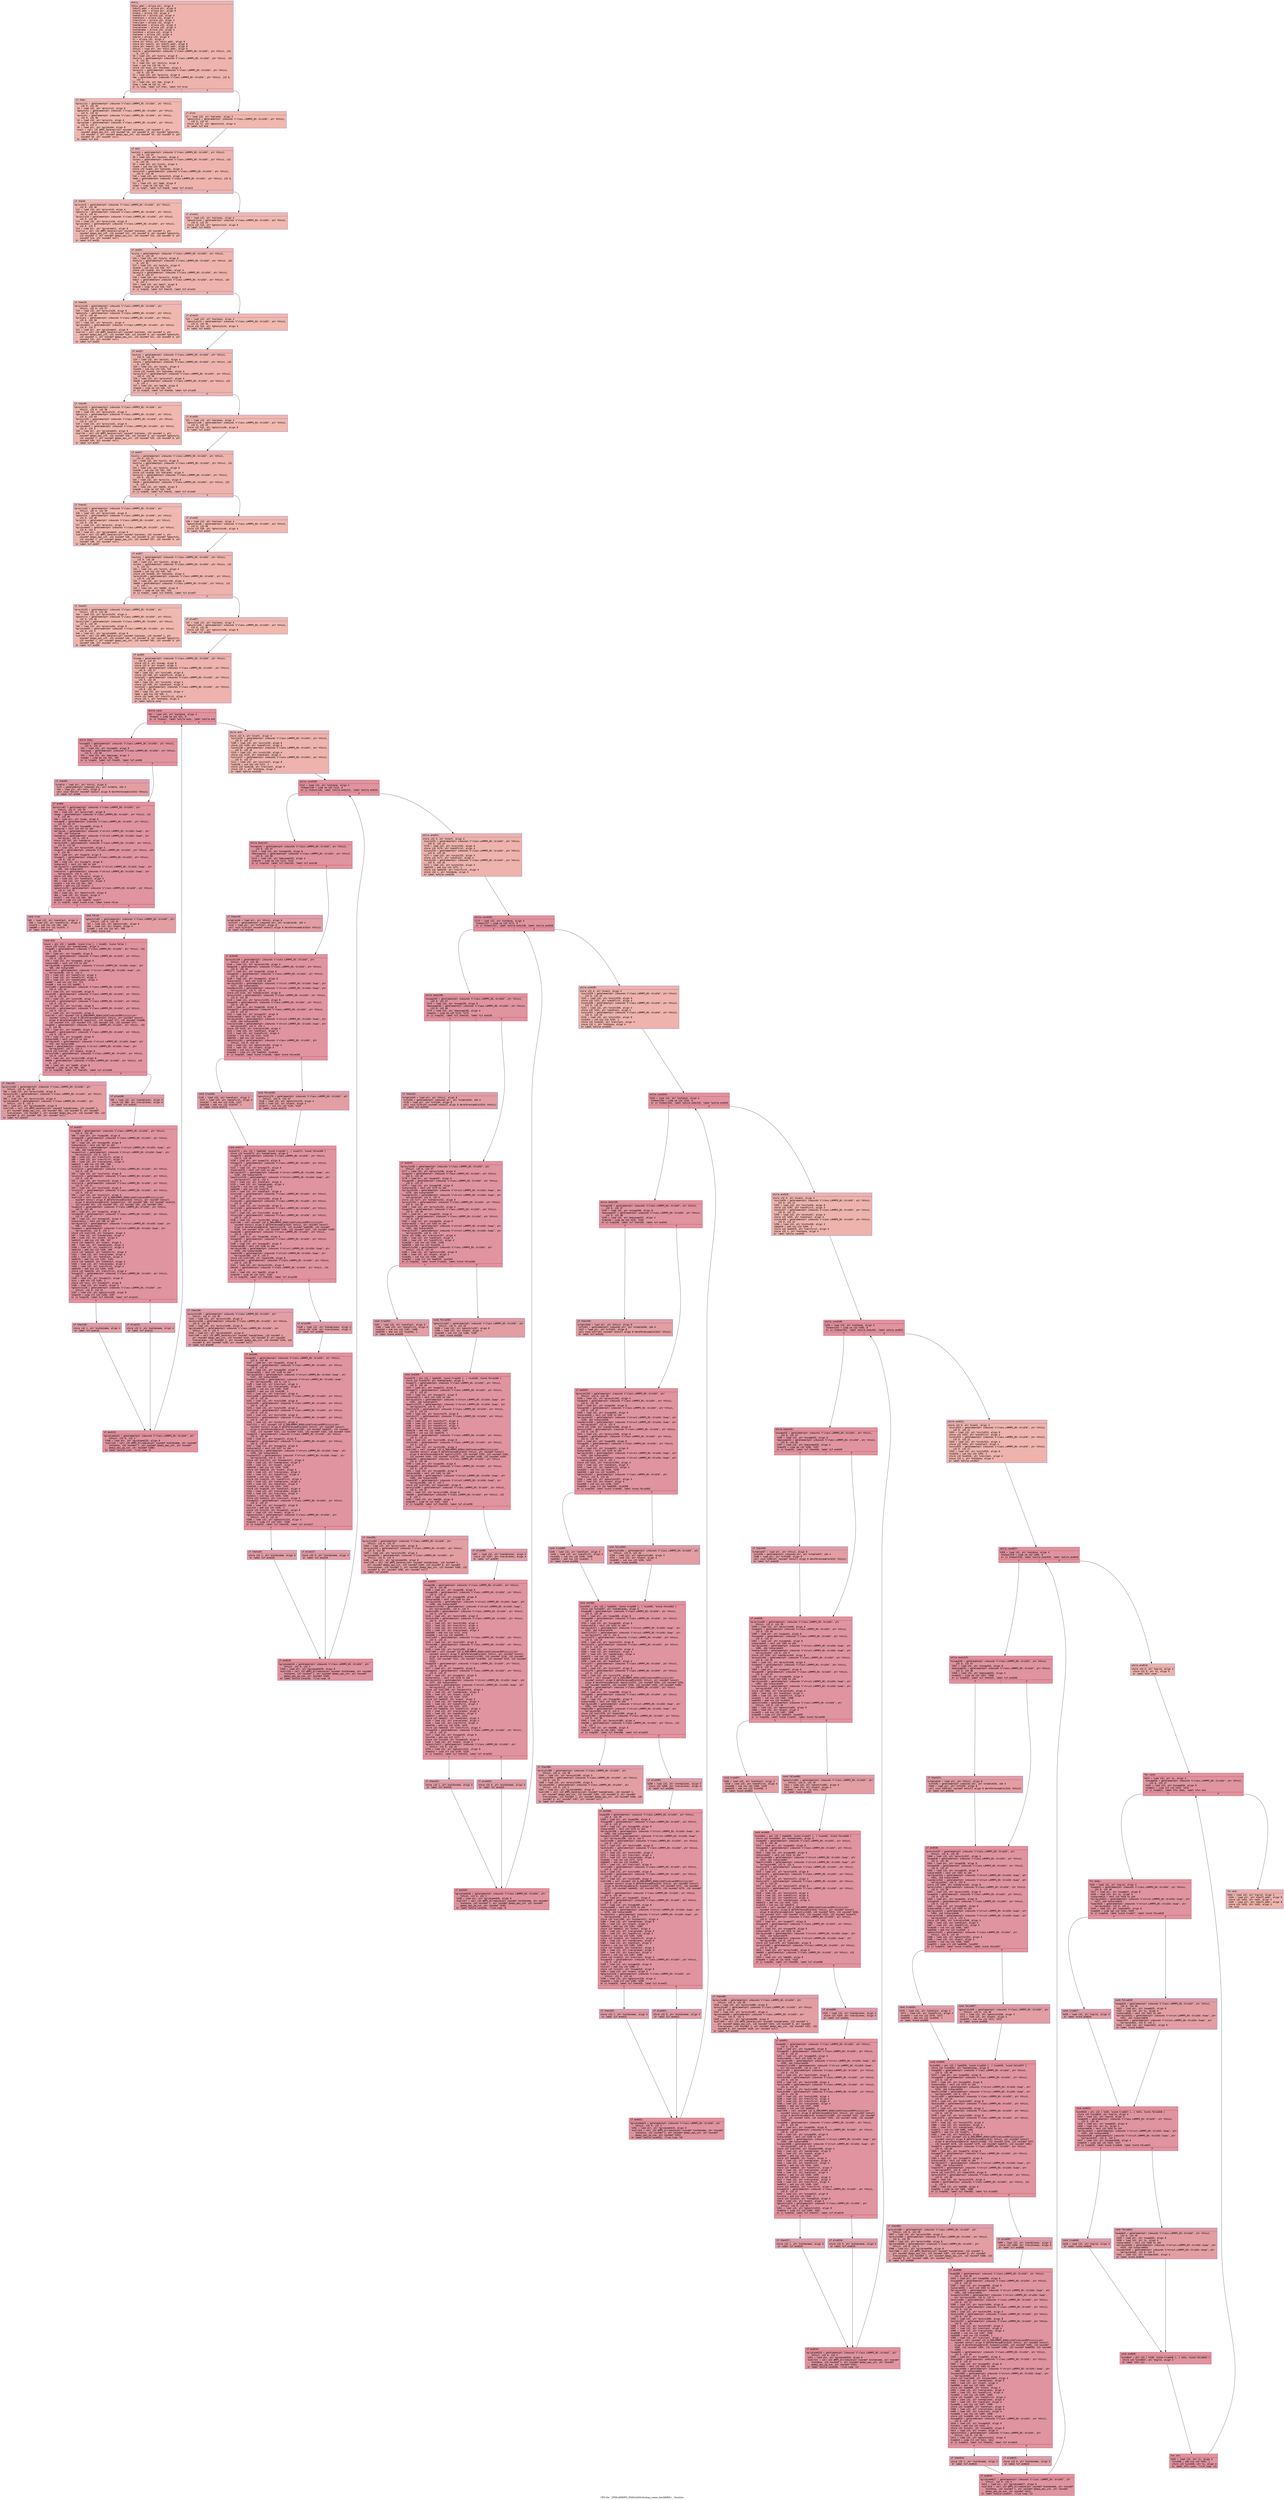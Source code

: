 digraph "CFG for '_ZN9LAMMPS_NS6Grid3d16setup_comm_brickERiS1_' function" {
	label="CFG for '_ZN9LAMMPS_NS6Grid3d16setup_comm_brickERiS1_' function";

	Node0x55fcd5f973c0 [shape=record,color="#3d50c3ff", style=filled, fillcolor="#d6524470" fontname="Courier",label="{entry:\l|  %this.addr = alloca ptr, align 8\l  %nbuf1.addr = alloca ptr, align 8\l  %nbuf2.addr = alloca ptr, align 8\l  %nsent = alloca i32, align 4\l  %sendfirst = alloca i32, align 4\l  %sendlast = alloca i32, align 4\l  %recvfirst = alloca i32, align 4\l  %recvlast = alloca i32, align 4\l  %sendplanes = alloca i32, align 4\l  %recvplanes = alloca i32, align 4\l  %notdoneme = alloca i32, align 4\l  %notdone = alloca i32, align 4\l  %nplanes = alloca i32, align 4\l  %ngrid = alloca i32, align 4\l  %i = alloca i32, align 4\l  store ptr %this, ptr %this.addr, align 8\l  store ptr %nbuf1, ptr %nbuf1.addr, align 8\l  store ptr %nbuf2, ptr %nbuf2.addr, align 8\l  %this1 = load ptr, ptr %this.addr, align 8\l  %inxlo = getelementptr inbounds %\"class.LAMMPS_NS::Grid3d\", ptr %this1, i32\l... 0, i32 17\l  %0 = load i32, ptr %inxlo, align 8\l  %outxlo = getelementptr inbounds %\"class.LAMMPS_NS::Grid3d\", ptr %this1, i32\l... 0, i32 23\l  %1 = load i32, ptr %outxlo, align 8\l  %sub = sub nsw i32 %0, %1\l  store i32 %sub, ptr %nplanes, align 4\l  %procxlo = getelementptr inbounds %\"class.LAMMPS_NS::Grid3d\", ptr %this1,\l... i32 0, i32 35\l  %2 = load i32, ptr %procxlo, align 8\l  %me = getelementptr inbounds %\"class.LAMMPS_NS::Grid3d\", ptr %this1, i32 0,\l... i32 1\l  %3 = load i32, ptr %me, align 8\l  %cmp = icmp ne i32 %2, %3\l  br i1 %cmp, label %if.then, label %if.else\l|{<s0>T|<s1>F}}"];
	Node0x55fcd5f973c0:s0 -> Node0x55fcd5f97ab0[tooltip="entry -> if.then\nProbability 50.00%" ];
	Node0x55fcd5f973c0:s1 -> Node0x55fcd5f987d0[tooltip="entry -> if.else\nProbability 50.00%" ];
	Node0x55fcd5f97ab0 [shape=record,color="#3d50c3ff", style=filled, fillcolor="#dc5d4a70" fontname="Courier",label="{if.then:\l|  %procxlo2 = getelementptr inbounds %\"class.LAMMPS_NS::Grid3d\", ptr %this1,\l... i32 0, i32 35\l  %4 = load i32, ptr %procxlo2, align 8\l  %ghostxhi = getelementptr inbounds %\"class.LAMMPS_NS::Grid3d\", ptr %this1,\l... i32 0, i32 42\l  %procxhi = getelementptr inbounds %\"class.LAMMPS_NS::Grid3d\", ptr %this1,\l... i32 0, i32 36\l  %5 = load i32, ptr %procxhi, align 4\l  %gridcomm = getelementptr inbounds %\"class.LAMMPS_NS::Grid3d\", ptr %this1,\l... i32 0, i32 3\l  %6 = load ptr, ptr %gridcomm, align 8\l  %call = call i32 @MPI_Sendrecv(ptr noundef %nplanes, i32 noundef 1, ptr\l... noundef @ompi_mpi_int, i32 noundef %4, i32 noundef 0, ptr noundef %ghostxhi,\l... i32 noundef 1, ptr noundef @ompi_mpi_int, i32 noundef %5, i32 noundef 0, ptr\l... noundef %6, ptr noundef null)\l  br label %if.end\l}"];
	Node0x55fcd5f97ab0 -> Node0x55fcd5fe7a40[tooltip="if.then -> if.end\nProbability 100.00%" ];
	Node0x55fcd5f987d0 [shape=record,color="#3d50c3ff", style=filled, fillcolor="#dc5d4a70" fontname="Courier",label="{if.else:\l|  %7 = load i32, ptr %nplanes, align 4\l  %ghostxhi3 = getelementptr inbounds %\"class.LAMMPS_NS::Grid3d\", ptr %this1,\l... i32 0, i32 42\l  store i32 %7, ptr %ghostxhi3, align 4\l  br label %if.end\l}"];
	Node0x55fcd5f987d0 -> Node0x55fcd5fe7a40[tooltip="if.else -> if.end\nProbability 100.00%" ];
	Node0x55fcd5fe7a40 [shape=record,color="#3d50c3ff", style=filled, fillcolor="#d6524470" fontname="Courier",label="{if.end:\l|  %outxhi = getelementptr inbounds %\"class.LAMMPS_NS::Grid3d\", ptr %this1,\l... i32 0, i32 24\l  %8 = load i32, ptr %outxhi, align 4\l  %inxhi = getelementptr inbounds %\"class.LAMMPS_NS::Grid3d\", ptr %this1, i32\l... 0, i32 18\l  %9 = load i32, ptr %inxhi, align 4\l  %sub4 = sub nsw i32 %8, %9\l  store i32 %sub4, ptr %nplanes, align 4\l  %procxhi5 = getelementptr inbounds %\"class.LAMMPS_NS::Grid3d\", ptr %this1,\l... i32 0, i32 36\l  %10 = load i32, ptr %procxhi5, align 4\l  %me6 = getelementptr inbounds %\"class.LAMMPS_NS::Grid3d\", ptr %this1, i32 0,\l... i32 1\l  %11 = load i32, ptr %me6, align 8\l  %cmp7 = icmp ne i32 %10, %11\l  br i1 %cmp7, label %if.then8, label %if.else13\l|{<s0>T|<s1>F}}"];
	Node0x55fcd5fe7a40:s0 -> Node0x55fcd5fe83c0[tooltip="if.end -> if.then8\nProbability 50.00%" ];
	Node0x55fcd5fe7a40:s1 -> Node0x55fcd5fe8440[tooltip="if.end -> if.else13\nProbability 50.00%" ];
	Node0x55fcd5fe83c0 [shape=record,color="#3d50c3ff", style=filled, fillcolor="#dc5d4a70" fontname="Courier",label="{if.then8:\l|  %procxhi9 = getelementptr inbounds %\"class.LAMMPS_NS::Grid3d\", ptr %this1,\l... i32 0, i32 36\l  %12 = load i32, ptr %procxhi9, align 4\l  %ghostxlo = getelementptr inbounds %\"class.LAMMPS_NS::Grid3d\", ptr %this1,\l... i32 0, i32 41\l  %procxlo10 = getelementptr inbounds %\"class.LAMMPS_NS::Grid3d\", ptr %this1,\l... i32 0, i32 35\l  %13 = load i32, ptr %procxlo10, align 8\l  %gridcomm11 = getelementptr inbounds %\"class.LAMMPS_NS::Grid3d\", ptr %this1,\l... i32 0, i32 3\l  %14 = load ptr, ptr %gridcomm11, align 8\l  %call12 = call i32 @MPI_Sendrecv(ptr noundef %nplanes, i32 noundef 1, ptr\l... noundef @ompi_mpi_int, i32 noundef %12, i32 noundef 0, ptr noundef %ghostxlo,\l... i32 noundef 1, ptr noundef @ompi_mpi_int, i32 noundef %13, i32 noundef 0, ptr\l... noundef %14, ptr noundef null)\l  br label %if.end15\l}"];
	Node0x55fcd5fe83c0 -> Node0x55fcd5fe8ec0[tooltip="if.then8 -> if.end15\nProbability 100.00%" ];
	Node0x55fcd5fe8440 [shape=record,color="#3d50c3ff", style=filled, fillcolor="#dc5d4a70" fontname="Courier",label="{if.else13:\l|  %15 = load i32, ptr %nplanes, align 4\l  %ghostxlo14 = getelementptr inbounds %\"class.LAMMPS_NS::Grid3d\", ptr %this1,\l... i32 0, i32 41\l  store i32 %15, ptr %ghostxlo14, align 8\l  br label %if.end15\l}"];
	Node0x55fcd5fe8440 -> Node0x55fcd5fe8ec0[tooltip="if.else13 -> if.end15\nProbability 100.00%" ];
	Node0x55fcd5fe8ec0 [shape=record,color="#3d50c3ff", style=filled, fillcolor="#d6524470" fontname="Courier",label="{if.end15:\l|  %inylo = getelementptr inbounds %\"class.LAMMPS_NS::Grid3d\", ptr %this1,\l... i32 0, i32 19\l  %16 = load i32, ptr %inylo, align 8\l  %outylo = getelementptr inbounds %\"class.LAMMPS_NS::Grid3d\", ptr %this1, i32\l... 0, i32 25\l  %17 = load i32, ptr %outylo, align 8\l  %sub16 = sub nsw i32 %16, %17\l  store i32 %sub16, ptr %nplanes, align 4\l  %procylo = getelementptr inbounds %\"class.LAMMPS_NS::Grid3d\", ptr %this1,\l... i32 0, i32 37\l  %18 = load i32, ptr %procylo, align 8\l  %me17 = getelementptr inbounds %\"class.LAMMPS_NS::Grid3d\", ptr %this1, i32\l... 0, i32 1\l  %19 = load i32, ptr %me17, align 8\l  %cmp18 = icmp ne i32 %18, %19\l  br i1 %cmp18, label %if.then19, label %if.else23\l|{<s0>T|<s1>F}}"];
	Node0x55fcd5fe8ec0:s0 -> Node0x55fcd5f619c0[tooltip="if.end15 -> if.then19\nProbability 50.00%" ];
	Node0x55fcd5fe8ec0:s1 -> Node0x55fcd5fe9ad0[tooltip="if.end15 -> if.else23\nProbability 50.00%" ];
	Node0x55fcd5f619c0 [shape=record,color="#3d50c3ff", style=filled, fillcolor="#dc5d4a70" fontname="Courier",label="{if.then19:\l|  %procylo20 = getelementptr inbounds %\"class.LAMMPS_NS::Grid3d\", ptr\l... %this1, i32 0, i32 37\l  %20 = load i32, ptr %procylo20, align 8\l  %ghostyhi = getelementptr inbounds %\"class.LAMMPS_NS::Grid3d\", ptr %this1,\l... i32 0, i32 44\l  %procyhi = getelementptr inbounds %\"class.LAMMPS_NS::Grid3d\", ptr %this1,\l... i32 0, i32 38\l  %21 = load i32, ptr %procyhi, align 4\l  %gridcomm21 = getelementptr inbounds %\"class.LAMMPS_NS::Grid3d\", ptr %this1,\l... i32 0, i32 3\l  %22 = load ptr, ptr %gridcomm21, align 8\l  %call22 = call i32 @MPI_Sendrecv(ptr noundef %nplanes, i32 noundef 1, ptr\l... noundef @ompi_mpi_int, i32 noundef %20, i32 noundef 0, ptr noundef %ghostyhi,\l... i32 noundef 1, ptr noundef @ompi_mpi_int, i32 noundef %21, i32 noundef 0, ptr\l... noundef %22, ptr noundef null)\l  br label %if.end25\l}"];
	Node0x55fcd5f619c0 -> Node0x55fcd5fea540[tooltip="if.then19 -> if.end25\nProbability 100.00%" ];
	Node0x55fcd5fe9ad0 [shape=record,color="#3d50c3ff", style=filled, fillcolor="#dc5d4a70" fontname="Courier",label="{if.else23:\l|  %23 = load i32, ptr %nplanes, align 4\l  %ghostyhi24 = getelementptr inbounds %\"class.LAMMPS_NS::Grid3d\", ptr %this1,\l... i32 0, i32 44\l  store i32 %23, ptr %ghostyhi24, align 4\l  br label %if.end25\l}"];
	Node0x55fcd5fe9ad0 -> Node0x55fcd5fea540[tooltip="if.else23 -> if.end25\nProbability 100.00%" ];
	Node0x55fcd5fea540 [shape=record,color="#3d50c3ff", style=filled, fillcolor="#d6524470" fontname="Courier",label="{if.end25:\l|  %outyhi = getelementptr inbounds %\"class.LAMMPS_NS::Grid3d\", ptr %this1,\l... i32 0, i32 26\l  %24 = load i32, ptr %outyhi, align 4\l  %inyhi = getelementptr inbounds %\"class.LAMMPS_NS::Grid3d\", ptr %this1, i32\l... 0, i32 20\l  %25 = load i32, ptr %inyhi, align 4\l  %sub26 = sub nsw i32 %24, %25\l  store i32 %sub26, ptr %nplanes, align 4\l  %procyhi27 = getelementptr inbounds %\"class.LAMMPS_NS::Grid3d\", ptr %this1,\l... i32 0, i32 38\l  %26 = load i32, ptr %procyhi27, align 4\l  %me28 = getelementptr inbounds %\"class.LAMMPS_NS::Grid3d\", ptr %this1, i32\l... 0, i32 1\l  %27 = load i32, ptr %me28, align 8\l  %cmp29 = icmp ne i32 %26, %27\l  br i1 %cmp29, label %if.then30, label %if.else35\l|{<s0>T|<s1>F}}"];
	Node0x55fcd5fea540:s0 -> Node0x55fcd5feaed0[tooltip="if.end25 -> if.then30\nProbability 50.00%" ];
	Node0x55fcd5fea540:s1 -> Node0x55fcd5feaf50[tooltip="if.end25 -> if.else35\nProbability 50.00%" ];
	Node0x55fcd5feaed0 [shape=record,color="#3d50c3ff", style=filled, fillcolor="#dc5d4a70" fontname="Courier",label="{if.then30:\l|  %procyhi31 = getelementptr inbounds %\"class.LAMMPS_NS::Grid3d\", ptr\l... %this1, i32 0, i32 38\l  %28 = load i32, ptr %procyhi31, align 4\l  %ghostylo = getelementptr inbounds %\"class.LAMMPS_NS::Grid3d\", ptr %this1,\l... i32 0, i32 43\l  %procylo32 = getelementptr inbounds %\"class.LAMMPS_NS::Grid3d\", ptr %this1,\l... i32 0, i32 37\l  %29 = load i32, ptr %procylo32, align 8\l  %gridcomm33 = getelementptr inbounds %\"class.LAMMPS_NS::Grid3d\", ptr %this1,\l... i32 0, i32 3\l  %30 = load ptr, ptr %gridcomm33, align 8\l  %call34 = call i32 @MPI_Sendrecv(ptr noundef %nplanes, i32 noundef 1, ptr\l... noundef @ompi_mpi_int, i32 noundef %28, i32 noundef 0, ptr noundef %ghostylo,\l... i32 noundef 1, ptr noundef @ompi_mpi_int, i32 noundef %29, i32 noundef 0, ptr\l... noundef %30, ptr noundef null)\l  br label %if.end37\l}"];
	Node0x55fcd5feaed0 -> Node0x55fcd5feb9d0[tooltip="if.then30 -> if.end37\nProbability 100.00%" ];
	Node0x55fcd5feaf50 [shape=record,color="#3d50c3ff", style=filled, fillcolor="#dc5d4a70" fontname="Courier",label="{if.else35:\l|  %31 = load i32, ptr %nplanes, align 4\l  %ghostylo36 = getelementptr inbounds %\"class.LAMMPS_NS::Grid3d\", ptr %this1,\l... i32 0, i32 43\l  store i32 %31, ptr %ghostylo36, align 8\l  br label %if.end37\l}"];
	Node0x55fcd5feaf50 -> Node0x55fcd5feb9d0[tooltip="if.else35 -> if.end37\nProbability 100.00%" ];
	Node0x55fcd5feb9d0 [shape=record,color="#3d50c3ff", style=filled, fillcolor="#d6524470" fontname="Courier",label="{if.end37:\l|  %inzlo = getelementptr inbounds %\"class.LAMMPS_NS::Grid3d\", ptr %this1,\l... i32 0, i32 21\l  %32 = load i32, ptr %inzlo, align 8\l  %outzlo = getelementptr inbounds %\"class.LAMMPS_NS::Grid3d\", ptr %this1, i32\l... 0, i32 27\l  %33 = load i32, ptr %outzlo, align 8\l  %sub38 = sub nsw i32 %32, %33\l  store i32 %sub38, ptr %nplanes, align 4\l  %proczlo = getelementptr inbounds %\"class.LAMMPS_NS::Grid3d\", ptr %this1,\l... i32 0, i32 39\l  %34 = load i32, ptr %proczlo, align 8\l  %me39 = getelementptr inbounds %\"class.LAMMPS_NS::Grid3d\", ptr %this1, i32\l... 0, i32 1\l  %35 = load i32, ptr %me39, align 8\l  %cmp40 = icmp ne i32 %34, %35\l  br i1 %cmp40, label %if.then41, label %if.else45\l|{<s0>T|<s1>F}}"];
	Node0x55fcd5feb9d0:s0 -> Node0x55fcd5fec350[tooltip="if.end37 -> if.then41\nProbability 50.00%" ];
	Node0x55fcd5feb9d0:s1 -> Node0x55fcd5fec3d0[tooltip="if.end37 -> if.else45\nProbability 50.00%" ];
	Node0x55fcd5fec350 [shape=record,color="#3d50c3ff", style=filled, fillcolor="#dc5d4a70" fontname="Courier",label="{if.then41:\l|  %proczlo42 = getelementptr inbounds %\"class.LAMMPS_NS::Grid3d\", ptr\l... %this1, i32 0, i32 39\l  %36 = load i32, ptr %proczlo42, align 8\l  %ghostzhi = getelementptr inbounds %\"class.LAMMPS_NS::Grid3d\", ptr %this1,\l... i32 0, i32 46\l  %proczhi = getelementptr inbounds %\"class.LAMMPS_NS::Grid3d\", ptr %this1,\l... i32 0, i32 40\l  %37 = load i32, ptr %proczhi, align 4\l  %gridcomm43 = getelementptr inbounds %\"class.LAMMPS_NS::Grid3d\", ptr %this1,\l... i32 0, i32 3\l  %38 = load ptr, ptr %gridcomm43, align 8\l  %call44 = call i32 @MPI_Sendrecv(ptr noundef %nplanes, i32 noundef 1, ptr\l... noundef @ompi_mpi_int, i32 noundef %36, i32 noundef 0, ptr noundef %ghostzhi,\l... i32 noundef 1, ptr noundef @ompi_mpi_int, i32 noundef %37, i32 noundef 0, ptr\l... noundef %38, ptr noundef null)\l  br label %if.end47\l}"];
	Node0x55fcd5fec350 -> Node0x55fcd5fece40[tooltip="if.then41 -> if.end47\nProbability 100.00%" ];
	Node0x55fcd5fec3d0 [shape=record,color="#3d50c3ff", style=filled, fillcolor="#dc5d4a70" fontname="Courier",label="{if.else45:\l|  %39 = load i32, ptr %nplanes, align 4\l  %ghostzhi46 = getelementptr inbounds %\"class.LAMMPS_NS::Grid3d\", ptr %this1,\l... i32 0, i32 46\l  store i32 %39, ptr %ghostzhi46, align 4\l  br label %if.end47\l}"];
	Node0x55fcd5fec3d0 -> Node0x55fcd5fece40[tooltip="if.else45 -> if.end47\nProbability 100.00%" ];
	Node0x55fcd5fece40 [shape=record,color="#3d50c3ff", style=filled, fillcolor="#d6524470" fontname="Courier",label="{if.end47:\l|  %outzhi = getelementptr inbounds %\"class.LAMMPS_NS::Grid3d\", ptr %this1,\l... i32 0, i32 28\l  %40 = load i32, ptr %outzhi, align 4\l  %inzhi = getelementptr inbounds %\"class.LAMMPS_NS::Grid3d\", ptr %this1, i32\l... 0, i32 22\l  %41 = load i32, ptr %inzhi, align 4\l  %sub48 = sub nsw i32 %40, %41\l  store i32 %sub48, ptr %nplanes, align 4\l  %proczhi49 = getelementptr inbounds %\"class.LAMMPS_NS::Grid3d\", ptr %this1,\l... i32 0, i32 40\l  %42 = load i32, ptr %proczhi49, align 4\l  %me50 = getelementptr inbounds %\"class.LAMMPS_NS::Grid3d\", ptr %this1, i32\l... 0, i32 1\l  %43 = load i32, ptr %me50, align 8\l  %cmp51 = icmp ne i32 %42, %43\l  br i1 %cmp51, label %if.then52, label %if.else57\l|{<s0>T|<s1>F}}"];
	Node0x55fcd5fece40:s0 -> Node0x55fcd5fe9340[tooltip="if.end47 -> if.then52\nProbability 50.00%" ];
	Node0x55fcd5fece40:s1 -> Node0x55fcd5fe93c0[tooltip="if.end47 -> if.else57\nProbability 50.00%" ];
	Node0x55fcd5fe9340 [shape=record,color="#3d50c3ff", style=filled, fillcolor="#dc5d4a70" fontname="Courier",label="{if.then52:\l|  %proczhi53 = getelementptr inbounds %\"class.LAMMPS_NS::Grid3d\", ptr\l... %this1, i32 0, i32 40\l  %44 = load i32, ptr %proczhi53, align 4\l  %ghostzlo = getelementptr inbounds %\"class.LAMMPS_NS::Grid3d\", ptr %this1,\l... i32 0, i32 45\l  %proczlo54 = getelementptr inbounds %\"class.LAMMPS_NS::Grid3d\", ptr %this1,\l... i32 0, i32 39\l  %45 = load i32, ptr %proczlo54, align 8\l  %gridcomm55 = getelementptr inbounds %\"class.LAMMPS_NS::Grid3d\", ptr %this1,\l... i32 0, i32 3\l  %46 = load ptr, ptr %gridcomm55, align 8\l  %call56 = call i32 @MPI_Sendrecv(ptr noundef %nplanes, i32 noundef 1, ptr\l... noundef @ompi_mpi_int, i32 noundef %44, i32 noundef 0, ptr noundef %ghostzlo,\l... i32 noundef 1, ptr noundef @ompi_mpi_int, i32 noundef %45, i32 noundef 0, ptr\l... noundef %46, ptr noundef null)\l  br label %if.end59\l}"];
	Node0x55fcd5fe9340 -> Node0x55fcd5fee8e0[tooltip="if.then52 -> if.end59\nProbability 100.00%" ];
	Node0x55fcd5fe93c0 [shape=record,color="#3d50c3ff", style=filled, fillcolor="#dc5d4a70" fontname="Courier",label="{if.else57:\l|  %47 = load i32, ptr %nplanes, align 4\l  %ghostzlo58 = getelementptr inbounds %\"class.LAMMPS_NS::Grid3d\", ptr %this1,\l... i32 0, i32 45\l  store i32 %47, ptr %ghostzlo58, align 8\l  br label %if.end59\l}"];
	Node0x55fcd5fe93c0 -> Node0x55fcd5fee8e0[tooltip="if.else57 -> if.end59\nProbability 100.00%" ];
	Node0x55fcd5fee8e0 [shape=record,color="#3d50c3ff", style=filled, fillcolor="#d6524470" fontname="Courier",label="{if.end59:\l|  %nswap = getelementptr inbounds %\"class.LAMMPS_NS::Grid3d\", ptr %this1,\l... i32 0, i32 47\l  store i32 0, ptr %nswap, align 8\l  store i32 0, ptr %nsent, align 4\l  %inxlo60 = getelementptr inbounds %\"class.LAMMPS_NS::Grid3d\", ptr %this1,\l... i32 0, i32 17\l  %48 = load i32, ptr %inxlo60, align 8\l  store i32 %48, ptr %sendfirst, align 4\l  %inxhi61 = getelementptr inbounds %\"class.LAMMPS_NS::Grid3d\", ptr %this1,\l... i32 0, i32 18\l  %49 = load i32, ptr %inxhi61, align 4\l  store i32 %49, ptr %sendlast, align 4\l  %inxhi62 = getelementptr inbounds %\"class.LAMMPS_NS::Grid3d\", ptr %this1,\l... i32 0, i32 18\l  %50 = load i32, ptr %inxhi62, align 4\l  %add = add nsw i32 %50, 1\l  store i32 %add, ptr %recvfirst, align 4\l  store i32 1, ptr %notdone, align 4\l  br label %while.cond\l}"];
	Node0x55fcd5fee8e0 -> Node0x55fcd5fefcf0[tooltip="if.end59 -> while.cond\nProbability 100.00%" ];
	Node0x55fcd5fefcf0 [shape=record,color="#b70d28ff", style=filled, fillcolor="#b70d2870" fontname="Courier",label="{while.cond:\l|  %51 = load i32, ptr %notdone, align 4\l  %tobool = icmp ne i32 %51, 0\l  br i1 %tobool, label %while.body, label %while.end\l|{<s0>T|<s1>F}}"];
	Node0x55fcd5fefcf0:s0 -> Node0x55fcd5fefe80[tooltip="while.cond -> while.body\nProbability 96.88%" ];
	Node0x55fcd5fefcf0:s1 -> Node0x55fcd5feff00[tooltip="while.cond -> while.end\nProbability 3.12%" ];
	Node0x55fcd5fefe80 [shape=record,color="#b70d28ff", style=filled, fillcolor="#b70d2870" fontname="Courier",label="{while.body:\l|  %nswap63 = getelementptr inbounds %\"class.LAMMPS_NS::Grid3d\", ptr %this1,\l... i32 0, i32 47\l  %52 = load i32, ptr %nswap63, align 8\l  %maxswap = getelementptr inbounds %\"class.LAMMPS_NS::Grid3d\", ptr %this1,\l... i32 0, i32 48\l  %53 = load i32, ptr %maxswap, align 4\l  %cmp64 = icmp eq i32 %52, %53\l  br i1 %cmp64, label %if.then65, label %if.end66\l|{<s0>T|<s1>F}}"];
	Node0x55fcd5fefe80:s0 -> Node0x55fcd5ff0310[tooltip="while.body -> if.then65\nProbability 50.00%" ];
	Node0x55fcd5fefe80:s1 -> Node0x55fcd5ff0390[tooltip="while.body -> if.end66\nProbability 50.00%" ];
	Node0x55fcd5ff0310 [shape=record,color="#3d50c3ff", style=filled, fillcolor="#be242e70" fontname="Courier",label="{if.then65:\l|  %vtable = load ptr, ptr %this1, align 8\l  %vfn = getelementptr inbounds ptr, ptr %vtable, i64 4\l  %54 = load ptr, ptr %vfn, align 8\l  call void %54(ptr noundef nonnull align 8 dereferenceable(624) %this1)\l  br label %if.end66\l}"];
	Node0x55fcd5ff0310 -> Node0x55fcd5ff0390[tooltip="if.then65 -> if.end66\nProbability 100.00%" ];
	Node0x55fcd5ff0390 [shape=record,color="#b70d28ff", style=filled, fillcolor="#b70d2870" fontname="Courier",label="{if.end66:\l|  %procxlo67 = getelementptr inbounds %\"class.LAMMPS_NS::Grid3d\", ptr\l... %this1, i32 0, i32 35\l  %55 = load i32, ptr %procxlo67, align 8\l  %swap = getelementptr inbounds %\"class.LAMMPS_NS::Grid3d\", ptr %this1, i32\l... 0, i32 49\l  %56 = load ptr, ptr %swap, align 8\l  %nswap68 = getelementptr inbounds %\"class.LAMMPS_NS::Grid3d\", ptr %this1,\l... i32 0, i32 47\l  %57 = load i32, ptr %nswap68, align 8\l  %idxprom = sext i32 %57 to i64\l  %arrayidx = getelementptr inbounds %\"struct.LAMMPS_NS::Grid3d::Swap\", ptr\l... %56, i64 %idxprom\l  %sendproc = getelementptr inbounds %\"struct.LAMMPS_NS::Grid3d::Swap\", ptr\l... %arrayidx, i32 0, i32 0\l  store i32 %55, ptr %sendproc, align 8\l  %procxhi69 = getelementptr inbounds %\"class.LAMMPS_NS::Grid3d\", ptr %this1,\l... i32 0, i32 36\l  %58 = load i32, ptr %procxhi69, align 4\l  %swap70 = getelementptr inbounds %\"class.LAMMPS_NS::Grid3d\", ptr %this1, i32\l... 0, i32 49\l  %59 = load ptr, ptr %swap70, align 8\l  %nswap71 = getelementptr inbounds %\"class.LAMMPS_NS::Grid3d\", ptr %this1,\l... i32 0, i32 47\l  %60 = load i32, ptr %nswap71, align 8\l  %idxprom72 = sext i32 %60 to i64\l  %arrayidx73 = getelementptr inbounds %\"struct.LAMMPS_NS::Grid3d::Swap\", ptr\l... %59, i64 %idxprom72\l  %recvproc = getelementptr inbounds %\"struct.LAMMPS_NS::Grid3d::Swap\", ptr\l... %arrayidx73, i32 0, i32 1\l  store i32 %58, ptr %recvproc, align 4\l  %61 = load i32, ptr %sendlast, align 4\l  %62 = load i32, ptr %sendfirst, align 4\l  %sub74 = sub nsw i32 %61, %62\l  %add75 = add nsw i32 %sub74, 1\l  %ghostxlo76 = getelementptr inbounds %\"class.LAMMPS_NS::Grid3d\", ptr %this1,\l... i32 0, i32 41\l  %63 = load i32, ptr %ghostxlo76, align 8\l  %64 = load i32, ptr %nsent, align 4\l  %sub77 = sub nsw i32 %63, %64\l  %cmp78 = icmp slt i32 %add75, %sub77\l  br i1 %cmp78, label %cond.true, label %cond.false\l|{<s0>T|<s1>F}}"];
	Node0x55fcd5ff0390:s0 -> Node0x55fcd5ff1c00[tooltip="if.end66 -> cond.true\nProbability 50.00%" ];
	Node0x55fcd5ff0390:s1 -> Node0x55fcd5ff1c80[tooltip="if.end66 -> cond.false\nProbability 50.00%" ];
	Node0x55fcd5ff1c00 [shape=record,color="#3d50c3ff", style=filled, fillcolor="#be242e70" fontname="Courier",label="{cond.true:\l|  %65 = load i32, ptr %sendlast, align 4\l  %66 = load i32, ptr %sendfirst, align 4\l  %sub79 = sub nsw i32 %65, %66\l  %add80 = add nsw i32 %sub79, 1\l  br label %cond.end\l}"];
	Node0x55fcd5ff1c00 -> Node0x55fcd5ff2010[tooltip="cond.true -> cond.end\nProbability 100.00%" ];
	Node0x55fcd5ff1c80 [shape=record,color="#3d50c3ff", style=filled, fillcolor="#be242e70" fontname="Courier",label="{cond.false:\l|  %ghostxlo81 = getelementptr inbounds %\"class.LAMMPS_NS::Grid3d\", ptr\l... %this1, i32 0, i32 41\l  %67 = load i32, ptr %ghostxlo81, align 8\l  %68 = load i32, ptr %nsent, align 4\l  %sub82 = sub nsw i32 %67, %68\l  br label %cond.end\l}"];
	Node0x55fcd5ff1c80 -> Node0x55fcd5ff2010[tooltip="cond.false -> cond.end\nProbability 100.00%" ];
	Node0x55fcd5ff2010 [shape=record,color="#b70d28ff", style=filled, fillcolor="#b70d2870" fontname="Courier",label="{cond.end:\l|  %cond = phi i32 [ %add80, %cond.true ], [ %sub82, %cond.false ]\l  store i32 %cond, ptr %sendplanes, align 4\l  %swap83 = getelementptr inbounds %\"class.LAMMPS_NS::Grid3d\", ptr %this1, i32\l... 0, i32 49\l  %69 = load ptr, ptr %swap83, align 8\l  %nswap84 = getelementptr inbounds %\"class.LAMMPS_NS::Grid3d\", ptr %this1,\l... i32 0, i32 47\l  %70 = load i32, ptr %nswap84, align 8\l  %idxprom85 = sext i32 %70 to i64\l  %arrayidx86 = getelementptr inbounds %\"struct.LAMMPS_NS::Grid3d::Swap\", ptr\l... %69, i64 %idxprom85\l  %packlist = getelementptr inbounds %\"struct.LAMMPS_NS::Grid3d::Swap\", ptr\l... %arrayidx86, i32 0, i32 4\l  %71 = load i32, ptr %sendfirst, align 4\l  %72 = load i32, ptr %sendfirst, align 4\l  %73 = load i32, ptr %sendplanes, align 4\l  %add87 = add nsw i32 %72, %73\l  %sub88 = sub nsw i32 %add87, 1\l  %inylo89 = getelementptr inbounds %\"class.LAMMPS_NS::Grid3d\", ptr %this1,\l... i32 0, i32 19\l  %74 = load i32, ptr %inylo89, align 8\l  %inyhi90 = getelementptr inbounds %\"class.LAMMPS_NS::Grid3d\", ptr %this1,\l... i32 0, i32 20\l  %75 = load i32, ptr %inyhi90, align 4\l  %inzlo91 = getelementptr inbounds %\"class.LAMMPS_NS::Grid3d\", ptr %this1,\l... i32 0, i32 21\l  %76 = load i32, ptr %inzlo91, align 8\l  %inzhi92 = getelementptr inbounds %\"class.LAMMPS_NS::Grid3d\", ptr %this1,\l... i32 0, i32 22\l  %77 = load i32, ptr %inzhi92, align 4\l  %call93 = call noundef i32 @_ZN9LAMMPS_NS6Grid3d7indicesERPiiiiiii(ptr\l... noundef nonnull align 8 dereferenceable(624) %this1, ptr noundef nonnull\l... align 8 dereferenceable(8) %packlist, i32 noundef %71, i32 noundef %sub88,\l... i32 noundef %74, i32 noundef %75, i32 noundef %76, i32 noundef %77)\l  %swap94 = getelementptr inbounds %\"class.LAMMPS_NS::Grid3d\", ptr %this1, i32\l... 0, i32 49\l  %78 = load ptr, ptr %swap94, align 8\l  %nswap95 = getelementptr inbounds %\"class.LAMMPS_NS::Grid3d\", ptr %this1,\l... i32 0, i32 47\l  %79 = load i32, ptr %nswap95, align 8\l  %idxprom96 = sext i32 %79 to i64\l  %arrayidx97 = getelementptr inbounds %\"struct.LAMMPS_NS::Grid3d::Swap\", ptr\l... %78, i64 %idxprom96\l  %npack = getelementptr inbounds %\"struct.LAMMPS_NS::Grid3d::Swap\", ptr\l... %arrayidx97, i32 0, i32 2\l  store i32 %call93, ptr %npack, align 8\l  %procxlo98 = getelementptr inbounds %\"class.LAMMPS_NS::Grid3d\", ptr %this1,\l... i32 0, i32 35\l  %80 = load i32, ptr %procxlo98, align 8\l  %me99 = getelementptr inbounds %\"class.LAMMPS_NS::Grid3d\", ptr %this1, i32\l... 0, i32 1\l  %81 = load i32, ptr %me99, align 8\l  %cmp100 = icmp ne i32 %80, %81\l  br i1 %cmp100, label %if.then101, label %if.else106\l|{<s0>T|<s1>F}}"];
	Node0x55fcd5ff2010:s0 -> Node0x55fcd5ff3e20[tooltip="cond.end -> if.then101\nProbability 50.00%" ];
	Node0x55fcd5ff2010:s1 -> Node0x55fcd5ff3ea0[tooltip="cond.end -> if.else106\nProbability 50.00%" ];
	Node0x55fcd5ff3e20 [shape=record,color="#3d50c3ff", style=filled, fillcolor="#be242e70" fontname="Courier",label="{if.then101:\l|  %procxlo102 = getelementptr inbounds %\"class.LAMMPS_NS::Grid3d\", ptr\l... %this1, i32 0, i32 35\l  %82 = load i32, ptr %procxlo102, align 8\l  %procxhi103 = getelementptr inbounds %\"class.LAMMPS_NS::Grid3d\", ptr %this1,\l... i32 0, i32 36\l  %83 = load i32, ptr %procxhi103, align 4\l  %gridcomm104 = getelementptr inbounds %\"class.LAMMPS_NS::Grid3d\", ptr\l... %this1, i32 0, i32 3\l  %84 = load ptr, ptr %gridcomm104, align 8\l  %call105 = call i32 @MPI_Sendrecv(ptr noundef %sendplanes, i32 noundef 1,\l... ptr noundef @ompi_mpi_int, i32 noundef %82, i32 noundef 0, ptr noundef\l... %recvplanes, i32 noundef 1, ptr noundef @ompi_mpi_int, i32 noundef %83, i32\l... noundef 0, ptr noundef %84, ptr noundef null)\l  br label %if.end107\l}"];
	Node0x55fcd5ff3e20 -> Node0x55fcd5ff4890[tooltip="if.then101 -> if.end107\nProbability 100.00%" ];
	Node0x55fcd5ff3ea0 [shape=record,color="#3d50c3ff", style=filled, fillcolor="#be242e70" fontname="Courier",label="{if.else106:\l|  %85 = load i32, ptr %sendplanes, align 4\l  store i32 %85, ptr %recvplanes, align 4\l  br label %if.end107\l}"];
	Node0x55fcd5ff3ea0 -> Node0x55fcd5ff4890[tooltip="if.else106 -> if.end107\nProbability 100.00%" ];
	Node0x55fcd5ff4890 [shape=record,color="#b70d28ff", style=filled, fillcolor="#b70d2870" fontname="Courier",label="{if.end107:\l|  %swap108 = getelementptr inbounds %\"class.LAMMPS_NS::Grid3d\", ptr %this1,\l... i32 0, i32 49\l  %86 = load ptr, ptr %swap108, align 8\l  %nswap109 = getelementptr inbounds %\"class.LAMMPS_NS::Grid3d\", ptr %this1,\l... i32 0, i32 47\l  %87 = load i32, ptr %nswap109, align 8\l  %idxprom110 = sext i32 %87 to i64\l  %arrayidx111 = getelementptr inbounds %\"struct.LAMMPS_NS::Grid3d::Swap\", ptr\l... %86, i64 %idxprom110\l  %unpacklist = getelementptr inbounds %\"struct.LAMMPS_NS::Grid3d::Swap\", ptr\l... %arrayidx111, i32 0, i32 5\l  %88 = load i32, ptr %recvfirst, align 4\l  %89 = load i32, ptr %recvfirst, align 4\l  %90 = load i32, ptr %recvplanes, align 4\l  %add112 = add nsw i32 %89, %90\l  %sub113 = sub nsw i32 %add112, 1\l  %inylo114 = getelementptr inbounds %\"class.LAMMPS_NS::Grid3d\", ptr %this1,\l... i32 0, i32 19\l  %91 = load i32, ptr %inylo114, align 8\l  %inyhi115 = getelementptr inbounds %\"class.LAMMPS_NS::Grid3d\", ptr %this1,\l... i32 0, i32 20\l  %92 = load i32, ptr %inyhi115, align 4\l  %inzlo116 = getelementptr inbounds %\"class.LAMMPS_NS::Grid3d\", ptr %this1,\l... i32 0, i32 21\l  %93 = load i32, ptr %inzlo116, align 8\l  %inzhi117 = getelementptr inbounds %\"class.LAMMPS_NS::Grid3d\", ptr %this1,\l... i32 0, i32 22\l  %94 = load i32, ptr %inzhi117, align 4\l  %call118 = call noundef i32 @_ZN9LAMMPS_NS6Grid3d7indicesERPiiiiiii(ptr\l... noundef nonnull align 8 dereferenceable(624) %this1, ptr noundef nonnull\l... align 8 dereferenceable(8) %unpacklist, i32 noundef %88, i32 noundef %sub113,\l... i32 noundef %91, i32 noundef %92, i32 noundef %93, i32 noundef %94)\l  %swap119 = getelementptr inbounds %\"class.LAMMPS_NS::Grid3d\", ptr %this1,\l... i32 0, i32 49\l  %95 = load ptr, ptr %swap119, align 8\l  %nswap120 = getelementptr inbounds %\"class.LAMMPS_NS::Grid3d\", ptr %this1,\l... i32 0, i32 47\l  %96 = load i32, ptr %nswap120, align 8\l  %idxprom121 = sext i32 %96 to i64\l  %arrayidx122 = getelementptr inbounds %\"struct.LAMMPS_NS::Grid3d::Swap\", ptr\l... %95, i64 %idxprom121\l  %nunpack = getelementptr inbounds %\"struct.LAMMPS_NS::Grid3d::Swap\", ptr\l... %arrayidx122, i32 0, i32 3\l  store i32 %call118, ptr %nunpack, align 4\l  %97 = load i32, ptr %sendplanes, align 4\l  %98 = load i32, ptr %nsent, align 4\l  %add123 = add nsw i32 %98, %97\l  store i32 %add123, ptr %nsent, align 4\l  %99 = load i32, ptr %sendplanes, align 4\l  %100 = load i32, ptr %sendfirst, align 4\l  %add124 = add nsw i32 %100, %99\l  store i32 %add124, ptr %sendfirst, align 4\l  %101 = load i32, ptr %recvplanes, align 4\l  %102 = load i32, ptr %sendlast, align 4\l  %add125 = add nsw i32 %102, %101\l  store i32 %add125, ptr %sendlast, align 4\l  %103 = load i32, ptr %recvplanes, align 4\l  %104 = load i32, ptr %recvfirst, align 4\l  %add126 = add nsw i32 %104, %103\l  store i32 %add126, ptr %recvfirst, align 4\l  %nswap127 = getelementptr inbounds %\"class.LAMMPS_NS::Grid3d\", ptr %this1,\l... i32 0, i32 47\l  %105 = load i32, ptr %nswap127, align 8\l  %inc = add nsw i32 %105, 1\l  store i32 %inc, ptr %nswap127, align 8\l  %106 = load i32, ptr %nsent, align 4\l  %ghostxlo128 = getelementptr inbounds %\"class.LAMMPS_NS::Grid3d\", ptr\l... %this1, i32 0, i32 41\l  %107 = load i32, ptr %ghostxlo128, align 8\l  %cmp129 = icmp slt i32 %106, %107\l  br i1 %cmp129, label %if.then130, label %if.else131\l|{<s0>T|<s1>F}}"];
	Node0x55fcd5ff4890:s0 -> Node0x55fcd5fedda0[tooltip="if.end107 -> if.then130\nProbability 50.00%" ];
	Node0x55fcd5ff4890:s1 -> Node0x55fcd5fede20[tooltip="if.end107 -> if.else131\nProbability 50.00%" ];
	Node0x55fcd5fedda0 [shape=record,color="#3d50c3ff", style=filled, fillcolor="#be242e70" fontname="Courier",label="{if.then130:\l|  store i32 1, ptr %notdoneme, align 4\l  br label %if.end132\l}"];
	Node0x55fcd5fedda0 -> Node0x55fcd5fedf50[tooltip="if.then130 -> if.end132\nProbability 100.00%" ];
	Node0x55fcd5fede20 [shape=record,color="#3d50c3ff", style=filled, fillcolor="#be242e70" fontname="Courier",label="{if.else131:\l|  store i32 0, ptr %notdoneme, align 4\l  br label %if.end132\l}"];
	Node0x55fcd5fede20 -> Node0x55fcd5fedf50[tooltip="if.else131 -> if.end132\nProbability 100.00%" ];
	Node0x55fcd5fedf50 [shape=record,color="#b70d28ff", style=filled, fillcolor="#b70d2870" fontname="Courier",label="{if.end132:\l|  %gridcomm133 = getelementptr inbounds %\"class.LAMMPS_NS::Grid3d\", ptr\l... %this1, i32 0, i32 3\l  %108 = load ptr, ptr %gridcomm133, align 8\l  %call134 = call i32 @MPI_Allreduce(ptr noundef %notdoneme, ptr noundef\l... %notdone, i32 noundef 1, ptr noundef @ompi_mpi_int, ptr noundef\l... @ompi_mpi_op_sum, ptr noundef %108)\l  br label %while.cond, !llvm.loop !6\l}"];
	Node0x55fcd5fedf50 -> Node0x55fcd5fefcf0[tooltip="if.end132 -> while.cond\nProbability 100.00%" ];
	Node0x55fcd5feff00 [shape=record,color="#3d50c3ff", style=filled, fillcolor="#d6524470" fontname="Courier",label="{while.end:\l|  store i32 0, ptr %nsent, align 4\l  %inxlo135 = getelementptr inbounds %\"class.LAMMPS_NS::Grid3d\", ptr %this1,\l... i32 0, i32 17\l  %109 = load i32, ptr %inxlo135, align 8\l  store i32 %109, ptr %sendfirst, align 4\l  %inxhi136 = getelementptr inbounds %\"class.LAMMPS_NS::Grid3d\", ptr %this1,\l... i32 0, i32 18\l  %110 = load i32, ptr %inxhi136, align 4\l  store i32 %110, ptr %sendlast, align 4\l  %inxlo137 = getelementptr inbounds %\"class.LAMMPS_NS::Grid3d\", ptr %this1,\l... i32 0, i32 17\l  %111 = load i32, ptr %inxlo137, align 8\l  %sub138 = sub nsw i32 %111, 1\l  store i32 %sub138, ptr %recvlast, align 4\l  store i32 1, ptr %notdone, align 4\l  br label %while.cond139\l}"];
	Node0x55fcd5feff00 -> Node0x55fcd5ff9200[tooltip="while.end -> while.cond139\nProbability 100.00%" ];
	Node0x55fcd5ff9200 [shape=record,color="#b70d28ff", style=filled, fillcolor="#b70d2870" fontname="Courier",label="{while.cond139:\l|  %112 = load i32, ptr %notdone, align 4\l  %tobool140 = icmp ne i32 %112, 0\l  br i1 %tobool140, label %while.body141, label %while.end231\l|{<s0>T|<s1>F}}"];
	Node0x55fcd5ff9200:s0 -> Node0x55fcd5ff9430[tooltip="while.cond139 -> while.body141\nProbability 96.88%" ];
	Node0x55fcd5ff9200:s1 -> Node0x55fcd5ff94b0[tooltip="while.cond139 -> while.end231\nProbability 3.12%" ];
	Node0x55fcd5ff9430 [shape=record,color="#b70d28ff", style=filled, fillcolor="#b70d2870" fontname="Courier",label="{while.body141:\l|  %nswap142 = getelementptr inbounds %\"class.LAMMPS_NS::Grid3d\", ptr %this1,\l... i32 0, i32 47\l  %113 = load i32, ptr %nswap142, align 8\l  %maxswap143 = getelementptr inbounds %\"class.LAMMPS_NS::Grid3d\", ptr %this1,\l... i32 0, i32 48\l  %114 = load i32, ptr %maxswap143, align 4\l  %cmp144 = icmp eq i32 %113, %114\l  br i1 %cmp144, label %if.then145, label %if.end148\l|{<s0>T|<s1>F}}"];
	Node0x55fcd5ff9430:s0 -> Node0x55fcd5ff9970[tooltip="while.body141 -> if.then145\nProbability 50.00%" ];
	Node0x55fcd5ff9430:s1 -> Node0x55fcd5ff99f0[tooltip="while.body141 -> if.end148\nProbability 50.00%" ];
	Node0x55fcd5ff9970 [shape=record,color="#3d50c3ff", style=filled, fillcolor="#be242e70" fontname="Courier",label="{if.then145:\l|  %vtable146 = load ptr, ptr %this1, align 8\l  %vfn147 = getelementptr inbounds ptr, ptr %vtable146, i64 4\l  %115 = load ptr, ptr %vfn147, align 8\l  call void %115(ptr noundef nonnull align 8 dereferenceable(624) %this1)\l  br label %if.end148\l}"];
	Node0x55fcd5ff9970 -> Node0x55fcd5ff99f0[tooltip="if.then145 -> if.end148\nProbability 100.00%" ];
	Node0x55fcd5ff99f0 [shape=record,color="#b70d28ff", style=filled, fillcolor="#b70d2870" fontname="Courier",label="{if.end148:\l|  %procxhi149 = getelementptr inbounds %\"class.LAMMPS_NS::Grid3d\", ptr\l... %this1, i32 0, i32 36\l  %116 = load i32, ptr %procxhi149, align 4\l  %swap150 = getelementptr inbounds %\"class.LAMMPS_NS::Grid3d\", ptr %this1,\l... i32 0, i32 49\l  %117 = load ptr, ptr %swap150, align 8\l  %nswap151 = getelementptr inbounds %\"class.LAMMPS_NS::Grid3d\", ptr %this1,\l... i32 0, i32 47\l  %118 = load i32, ptr %nswap151, align 8\l  %idxprom152 = sext i32 %118 to i64\l  %arrayidx153 = getelementptr inbounds %\"struct.LAMMPS_NS::Grid3d::Swap\", ptr\l... %117, i64 %idxprom152\l  %sendproc154 = getelementptr inbounds %\"struct.LAMMPS_NS::Grid3d::Swap\", ptr\l... %arrayidx153, i32 0, i32 0\l  store i32 %116, ptr %sendproc154, align 8\l  %procxlo155 = getelementptr inbounds %\"class.LAMMPS_NS::Grid3d\", ptr %this1,\l... i32 0, i32 35\l  %119 = load i32, ptr %procxlo155, align 8\l  %swap156 = getelementptr inbounds %\"class.LAMMPS_NS::Grid3d\", ptr %this1,\l... i32 0, i32 49\l  %120 = load ptr, ptr %swap156, align 8\l  %nswap157 = getelementptr inbounds %\"class.LAMMPS_NS::Grid3d\", ptr %this1,\l... i32 0, i32 47\l  %121 = load i32, ptr %nswap157, align 8\l  %idxprom158 = sext i32 %121 to i64\l  %arrayidx159 = getelementptr inbounds %\"struct.LAMMPS_NS::Grid3d::Swap\", ptr\l... %120, i64 %idxprom158\l  %recvproc160 = getelementptr inbounds %\"struct.LAMMPS_NS::Grid3d::Swap\", ptr\l... %arrayidx159, i32 0, i32 1\l  store i32 %119, ptr %recvproc160, align 4\l  %122 = load i32, ptr %sendlast, align 4\l  %123 = load i32, ptr %sendfirst, align 4\l  %sub161 = sub nsw i32 %122, %123\l  %add162 = add nsw i32 %sub161, 1\l  %ghostxhi163 = getelementptr inbounds %\"class.LAMMPS_NS::Grid3d\", ptr\l... %this1, i32 0, i32 42\l  %124 = load i32, ptr %ghostxhi163, align 4\l  %125 = load i32, ptr %nsent, align 4\l  %sub164 = sub nsw i32 %124, %125\l  %cmp165 = icmp slt i32 %add162, %sub164\l  br i1 %cmp165, label %cond.true166, label %cond.false169\l|{<s0>T|<s1>F}}"];
	Node0x55fcd5ff99f0:s0 -> Node0x55fcd5ffb2a0[tooltip="if.end148 -> cond.true166\nProbability 50.00%" ];
	Node0x55fcd5ff99f0:s1 -> Node0x55fcd5ffb320[tooltip="if.end148 -> cond.false169\nProbability 50.00%" ];
	Node0x55fcd5ffb2a0 [shape=record,color="#3d50c3ff", style=filled, fillcolor="#be242e70" fontname="Courier",label="{cond.true166:\l|  %126 = load i32, ptr %sendlast, align 4\l  %127 = load i32, ptr %sendfirst, align 4\l  %sub167 = sub nsw i32 %126, %127\l  %add168 = add nsw i32 %sub167, 1\l  br label %cond.end172\l}"];
	Node0x55fcd5ffb2a0 -> Node0x55fcd5ffb6b0[tooltip="cond.true166 -> cond.end172\nProbability 100.00%" ];
	Node0x55fcd5ffb320 [shape=record,color="#3d50c3ff", style=filled, fillcolor="#be242e70" fontname="Courier",label="{cond.false169:\l|  %ghostxhi170 = getelementptr inbounds %\"class.LAMMPS_NS::Grid3d\", ptr\l... %this1, i32 0, i32 42\l  %128 = load i32, ptr %ghostxhi170, align 4\l  %129 = load i32, ptr %nsent, align 4\l  %sub171 = sub nsw i32 %128, %129\l  br label %cond.end172\l}"];
	Node0x55fcd5ffb320 -> Node0x55fcd5ffb6b0[tooltip="cond.false169 -> cond.end172\nProbability 100.00%" ];
	Node0x55fcd5ffb6b0 [shape=record,color="#b70d28ff", style=filled, fillcolor="#b70d2870" fontname="Courier",label="{cond.end172:\l|  %cond173 = phi i32 [ %add168, %cond.true166 ], [ %sub171, %cond.false169 ]\l  store i32 %cond173, ptr %sendplanes, align 4\l  %swap174 = getelementptr inbounds %\"class.LAMMPS_NS::Grid3d\", ptr %this1,\l... i32 0, i32 49\l  %130 = load ptr, ptr %swap174, align 8\l  %nswap175 = getelementptr inbounds %\"class.LAMMPS_NS::Grid3d\", ptr %this1,\l... i32 0, i32 47\l  %131 = load i32, ptr %nswap175, align 8\l  %idxprom176 = sext i32 %131 to i64\l  %arrayidx177 = getelementptr inbounds %\"struct.LAMMPS_NS::Grid3d::Swap\", ptr\l... %130, i64 %idxprom176\l  %packlist178 = getelementptr inbounds %\"struct.LAMMPS_NS::Grid3d::Swap\", ptr\l... %arrayidx177, i32 0, i32 4\l  %132 = load i32, ptr %sendlast, align 4\l  %133 = load i32, ptr %sendplanes, align 4\l  %sub179 = sub nsw i32 %132, %133\l  %add180 = add nsw i32 %sub179, 1\l  %134 = load i32, ptr %sendlast, align 4\l  %inylo181 = getelementptr inbounds %\"class.LAMMPS_NS::Grid3d\", ptr %this1,\l... i32 0, i32 19\l  %135 = load i32, ptr %inylo181, align 8\l  %inyhi182 = getelementptr inbounds %\"class.LAMMPS_NS::Grid3d\", ptr %this1,\l... i32 0, i32 20\l  %136 = load i32, ptr %inyhi182, align 4\l  %inzlo183 = getelementptr inbounds %\"class.LAMMPS_NS::Grid3d\", ptr %this1,\l... i32 0, i32 21\l  %137 = load i32, ptr %inzlo183, align 8\l  %inzhi184 = getelementptr inbounds %\"class.LAMMPS_NS::Grid3d\", ptr %this1,\l... i32 0, i32 22\l  %138 = load i32, ptr %inzhi184, align 4\l  %call185 = call noundef i32 @_ZN9LAMMPS_NS6Grid3d7indicesERPiiiiiii(ptr\l... noundef nonnull align 8 dereferenceable(624) %this1, ptr noundef nonnull\l... align 8 dereferenceable(8) %packlist178, i32 noundef %add180, i32 noundef\l... %134, i32 noundef %135, i32 noundef %136, i32 noundef %137, i32 noundef %138)\l  %swap186 = getelementptr inbounds %\"class.LAMMPS_NS::Grid3d\", ptr %this1,\l... i32 0, i32 49\l  %139 = load ptr, ptr %swap186, align 8\l  %nswap187 = getelementptr inbounds %\"class.LAMMPS_NS::Grid3d\", ptr %this1,\l... i32 0, i32 47\l  %140 = load i32, ptr %nswap187, align 8\l  %idxprom188 = sext i32 %140 to i64\l  %arrayidx189 = getelementptr inbounds %\"struct.LAMMPS_NS::Grid3d::Swap\", ptr\l... %139, i64 %idxprom188\l  %npack190 = getelementptr inbounds %\"struct.LAMMPS_NS::Grid3d::Swap\", ptr\l... %arrayidx189, i32 0, i32 2\l  store i32 %call185, ptr %npack190, align 8\l  %procxhi191 = getelementptr inbounds %\"class.LAMMPS_NS::Grid3d\", ptr %this1,\l... i32 0, i32 36\l  %141 = load i32, ptr %procxhi191, align 4\l  %me192 = getelementptr inbounds %\"class.LAMMPS_NS::Grid3d\", ptr %this1, i32\l... 0, i32 1\l  %142 = load i32, ptr %me192, align 8\l  %cmp193 = icmp ne i32 %141, %142\l  br i1 %cmp193, label %if.then194, label %if.else199\l|{<s0>T|<s1>F}}"];
	Node0x55fcd5ffb6b0:s0 -> Node0x55fcd5ffd480[tooltip="cond.end172 -> if.then194\nProbability 50.00%" ];
	Node0x55fcd5ffb6b0:s1 -> Node0x55fcd5ffd560[tooltip="cond.end172 -> if.else199\nProbability 50.00%" ];
	Node0x55fcd5ffd480 [shape=record,color="#3d50c3ff", style=filled, fillcolor="#be242e70" fontname="Courier",label="{if.then194:\l|  %procxhi195 = getelementptr inbounds %\"class.LAMMPS_NS::Grid3d\", ptr\l... %this1, i32 0, i32 36\l  %143 = load i32, ptr %procxhi195, align 4\l  %procxlo196 = getelementptr inbounds %\"class.LAMMPS_NS::Grid3d\", ptr %this1,\l... i32 0, i32 35\l  %144 = load i32, ptr %procxlo196, align 8\l  %gridcomm197 = getelementptr inbounds %\"class.LAMMPS_NS::Grid3d\", ptr\l... %this1, i32 0, i32 3\l  %145 = load ptr, ptr %gridcomm197, align 8\l  %call198 = call i32 @MPI_Sendrecv(ptr noundef %sendplanes, i32 noundef 1,\l... ptr noundef @ompi_mpi_int, i32 noundef %143, i32 noundef 0, ptr noundef\l... %recvplanes, i32 noundef 1, ptr noundef @ompi_mpi_int, i32 noundef %144, i32\l... noundef 0, ptr noundef %145, ptr noundef null)\l  br label %if.end200\l}"];
	Node0x55fcd5ffd480 -> Node0x55fcd5ffdfb0[tooltip="if.then194 -> if.end200\nProbability 100.00%" ];
	Node0x55fcd5ffd560 [shape=record,color="#3d50c3ff", style=filled, fillcolor="#be242e70" fontname="Courier",label="{if.else199:\l|  %146 = load i32, ptr %sendplanes, align 4\l  store i32 %146, ptr %recvplanes, align 4\l  br label %if.end200\l}"];
	Node0x55fcd5ffd560 -> Node0x55fcd5ffdfb0[tooltip="if.else199 -> if.end200\nProbability 100.00%" ];
	Node0x55fcd5ffdfb0 [shape=record,color="#b70d28ff", style=filled, fillcolor="#b70d2870" fontname="Courier",label="{if.end200:\l|  %swap201 = getelementptr inbounds %\"class.LAMMPS_NS::Grid3d\", ptr %this1,\l... i32 0, i32 49\l  %147 = load ptr, ptr %swap201, align 8\l  %nswap202 = getelementptr inbounds %\"class.LAMMPS_NS::Grid3d\", ptr %this1,\l... i32 0, i32 47\l  %148 = load i32, ptr %nswap202, align 8\l  %idxprom203 = sext i32 %148 to i64\l  %arrayidx204 = getelementptr inbounds %\"struct.LAMMPS_NS::Grid3d::Swap\", ptr\l... %147, i64 %idxprom203\l  %unpacklist205 = getelementptr inbounds %\"struct.LAMMPS_NS::Grid3d::Swap\",\l... ptr %arrayidx204, i32 0, i32 5\l  %149 = load i32, ptr %recvlast, align 4\l  %150 = load i32, ptr %recvplanes, align 4\l  %sub206 = sub nsw i32 %149, %150\l  %add207 = add nsw i32 %sub206, 1\l  %151 = load i32, ptr %recvlast, align 4\l  %inylo208 = getelementptr inbounds %\"class.LAMMPS_NS::Grid3d\", ptr %this1,\l... i32 0, i32 19\l  %152 = load i32, ptr %inylo208, align 8\l  %inyhi209 = getelementptr inbounds %\"class.LAMMPS_NS::Grid3d\", ptr %this1,\l... i32 0, i32 20\l  %153 = load i32, ptr %inyhi209, align 4\l  %inzlo210 = getelementptr inbounds %\"class.LAMMPS_NS::Grid3d\", ptr %this1,\l... i32 0, i32 21\l  %154 = load i32, ptr %inzlo210, align 8\l  %inzhi211 = getelementptr inbounds %\"class.LAMMPS_NS::Grid3d\", ptr %this1,\l... i32 0, i32 22\l  %155 = load i32, ptr %inzhi211, align 4\l  %call212 = call noundef i32 @_ZN9LAMMPS_NS6Grid3d7indicesERPiiiiiii(ptr\l... noundef nonnull align 8 dereferenceable(624) %this1, ptr noundef nonnull\l... align 8 dereferenceable(8) %unpacklist205, i32 noundef %add207, i32 noundef\l... %151, i32 noundef %152, i32 noundef %153, i32 noundef %154, i32 noundef %155)\l  %swap213 = getelementptr inbounds %\"class.LAMMPS_NS::Grid3d\", ptr %this1,\l... i32 0, i32 49\l  %156 = load ptr, ptr %swap213, align 8\l  %nswap214 = getelementptr inbounds %\"class.LAMMPS_NS::Grid3d\", ptr %this1,\l... i32 0, i32 47\l  %157 = load i32, ptr %nswap214, align 8\l  %idxprom215 = sext i32 %157 to i64\l  %arrayidx216 = getelementptr inbounds %\"struct.LAMMPS_NS::Grid3d::Swap\", ptr\l... %156, i64 %idxprom215\l  %nunpack217 = getelementptr inbounds %\"struct.LAMMPS_NS::Grid3d::Swap\", ptr\l... %arrayidx216, i32 0, i32 3\l  store i32 %call212, ptr %nunpack217, align 4\l  %158 = load i32, ptr %sendplanes, align 4\l  %159 = load i32, ptr %nsent, align 4\l  %add218 = add nsw i32 %159, %158\l  store i32 %add218, ptr %nsent, align 4\l  %160 = load i32, ptr %recvplanes, align 4\l  %161 = load i32, ptr %sendfirst, align 4\l  %sub219 = sub nsw i32 %161, %160\l  store i32 %sub219, ptr %sendfirst, align 4\l  %162 = load i32, ptr %sendplanes, align 4\l  %163 = load i32, ptr %sendlast, align 4\l  %sub220 = sub nsw i32 %163, %162\l  store i32 %sub220, ptr %sendlast, align 4\l  %164 = load i32, ptr %recvplanes, align 4\l  %165 = load i32, ptr %recvlast, align 4\l  %sub221 = sub nsw i32 %165, %164\l  store i32 %sub221, ptr %recvlast, align 4\l  %nswap222 = getelementptr inbounds %\"class.LAMMPS_NS::Grid3d\", ptr %this1,\l... i32 0, i32 47\l  %166 = load i32, ptr %nswap222, align 8\l  %inc223 = add nsw i32 %166, 1\l  store i32 %inc223, ptr %nswap222, align 8\l  %167 = load i32, ptr %nsent, align 4\l  %ghostxhi224 = getelementptr inbounds %\"class.LAMMPS_NS::Grid3d\", ptr\l... %this1, i32 0, i32 42\l  %168 = load i32, ptr %ghostxhi224, align 4\l  %cmp225 = icmp slt i32 %167, %168\l  br i1 %cmp225, label %if.then226, label %if.else227\l|{<s0>T|<s1>F}}"];
	Node0x55fcd5ffdfb0:s0 -> Node0x55fcd6000460[tooltip="if.end200 -> if.then226\nProbability 50.00%" ];
	Node0x55fcd5ffdfb0:s1 -> Node0x55fcd60004e0[tooltip="if.end200 -> if.else227\nProbability 50.00%" ];
	Node0x55fcd6000460 [shape=record,color="#3d50c3ff", style=filled, fillcolor="#be242e70" fontname="Courier",label="{if.then226:\l|  store i32 1, ptr %notdoneme, align 4\l  br label %if.end228\l}"];
	Node0x55fcd6000460 -> Node0x55fcd60006b0[tooltip="if.then226 -> if.end228\nProbability 100.00%" ];
	Node0x55fcd60004e0 [shape=record,color="#3d50c3ff", style=filled, fillcolor="#be242e70" fontname="Courier",label="{if.else227:\l|  store i32 0, ptr %notdoneme, align 4\l  br label %if.end228\l}"];
	Node0x55fcd60004e0 -> Node0x55fcd60006b0[tooltip="if.else227 -> if.end228\nProbability 100.00%" ];
	Node0x55fcd60006b0 [shape=record,color="#b70d28ff", style=filled, fillcolor="#b70d2870" fontname="Courier",label="{if.end228:\l|  %gridcomm229 = getelementptr inbounds %\"class.LAMMPS_NS::Grid3d\", ptr\l... %this1, i32 0, i32 3\l  %169 = load ptr, ptr %gridcomm229, align 8\l  %call230 = call i32 @MPI_Allreduce(ptr noundef %notdoneme, ptr noundef\l... %notdone, i32 noundef 1, ptr noundef @ompi_mpi_int, ptr noundef\l... @ompi_mpi_op_sum, ptr noundef %169)\l  br label %while.cond139, !llvm.loop !8\l}"];
	Node0x55fcd60006b0 -> Node0x55fcd5ff9200[tooltip="if.end228 -> while.cond139\nProbability 100.00%" ];
	Node0x55fcd5ff94b0 [shape=record,color="#3d50c3ff", style=filled, fillcolor="#d6524470" fontname="Courier",label="{while.end231:\l|  store i32 0, ptr %nsent, align 4\l  %inylo232 = getelementptr inbounds %\"class.LAMMPS_NS::Grid3d\", ptr %this1,\l... i32 0, i32 19\l  %170 = load i32, ptr %inylo232, align 8\l  store i32 %170, ptr %sendfirst, align 4\l  %inyhi233 = getelementptr inbounds %\"class.LAMMPS_NS::Grid3d\", ptr %this1,\l... i32 0, i32 20\l  %171 = load i32, ptr %inyhi233, align 4\l  store i32 %171, ptr %sendlast, align 4\l  %inyhi234 = getelementptr inbounds %\"class.LAMMPS_NS::Grid3d\", ptr %this1,\l... i32 0, i32 20\l  %172 = load i32, ptr %inyhi234, align 4\l  %add235 = add nsw i32 %172, 1\l  store i32 %add235, ptr %recvfirst, align 4\l  store i32 1, ptr %notdone, align 4\l  br label %while.cond236\l}"];
	Node0x55fcd5ff94b0 -> Node0x55fcd60015b0[tooltip="while.end231 -> while.cond236\nProbability 100.00%" ];
	Node0x55fcd60015b0 [shape=record,color="#b70d28ff", style=filled, fillcolor="#b70d2870" fontname="Courier",label="{while.cond236:\l|  %173 = load i32, ptr %notdone, align 4\l  %tobool237 = icmp ne i32 %173, 0\l  br i1 %tobool237, label %while.body238, label %while.end328\l|{<s0>T|<s1>F}}"];
	Node0x55fcd60015b0:s0 -> Node0x55fcd60017e0[tooltip="while.cond236 -> while.body238\nProbability 96.88%" ];
	Node0x55fcd60015b0:s1 -> Node0x55fcd6001860[tooltip="while.cond236 -> while.end328\nProbability 3.12%" ];
	Node0x55fcd60017e0 [shape=record,color="#b70d28ff", style=filled, fillcolor="#b70d2870" fontname="Courier",label="{while.body238:\l|  %nswap239 = getelementptr inbounds %\"class.LAMMPS_NS::Grid3d\", ptr %this1,\l... i32 0, i32 47\l  %174 = load i32, ptr %nswap239, align 8\l  %maxswap240 = getelementptr inbounds %\"class.LAMMPS_NS::Grid3d\", ptr %this1,\l... i32 0, i32 48\l  %175 = load i32, ptr %maxswap240, align 4\l  %cmp241 = icmp eq i32 %174, %175\l  br i1 %cmp241, label %if.then242, label %if.end245\l|{<s0>T|<s1>F}}"];
	Node0x55fcd60017e0:s0 -> Node0x55fcd6001d20[tooltip="while.body238 -> if.then242\nProbability 50.00%" ];
	Node0x55fcd60017e0:s1 -> Node0x55fcd6001da0[tooltip="while.body238 -> if.end245\nProbability 50.00%" ];
	Node0x55fcd6001d20 [shape=record,color="#3d50c3ff", style=filled, fillcolor="#be242e70" fontname="Courier",label="{if.then242:\l|  %vtable243 = load ptr, ptr %this1, align 8\l  %vfn244 = getelementptr inbounds ptr, ptr %vtable243, i64 4\l  %176 = load ptr, ptr %vfn244, align 8\l  call void %176(ptr noundef nonnull align 8 dereferenceable(624) %this1)\l  br label %if.end245\l}"];
	Node0x55fcd6001d20 -> Node0x55fcd6001da0[tooltip="if.then242 -> if.end245\nProbability 100.00%" ];
	Node0x55fcd6001da0 [shape=record,color="#b70d28ff", style=filled, fillcolor="#b70d2870" fontname="Courier",label="{if.end245:\l|  %procylo246 = getelementptr inbounds %\"class.LAMMPS_NS::Grid3d\", ptr\l... %this1, i32 0, i32 37\l  %177 = load i32, ptr %procylo246, align 8\l  %swap247 = getelementptr inbounds %\"class.LAMMPS_NS::Grid3d\", ptr %this1,\l... i32 0, i32 49\l  %178 = load ptr, ptr %swap247, align 8\l  %nswap248 = getelementptr inbounds %\"class.LAMMPS_NS::Grid3d\", ptr %this1,\l... i32 0, i32 47\l  %179 = load i32, ptr %nswap248, align 8\l  %idxprom249 = sext i32 %179 to i64\l  %arrayidx250 = getelementptr inbounds %\"struct.LAMMPS_NS::Grid3d::Swap\", ptr\l... %178, i64 %idxprom249\l  %sendproc251 = getelementptr inbounds %\"struct.LAMMPS_NS::Grid3d::Swap\", ptr\l... %arrayidx250, i32 0, i32 0\l  store i32 %177, ptr %sendproc251, align 8\l  %procyhi252 = getelementptr inbounds %\"class.LAMMPS_NS::Grid3d\", ptr %this1,\l... i32 0, i32 38\l  %180 = load i32, ptr %procyhi252, align 4\l  %swap253 = getelementptr inbounds %\"class.LAMMPS_NS::Grid3d\", ptr %this1,\l... i32 0, i32 49\l  %181 = load ptr, ptr %swap253, align 8\l  %nswap254 = getelementptr inbounds %\"class.LAMMPS_NS::Grid3d\", ptr %this1,\l... i32 0, i32 47\l  %182 = load i32, ptr %nswap254, align 8\l  %idxprom255 = sext i32 %182 to i64\l  %arrayidx256 = getelementptr inbounds %\"struct.LAMMPS_NS::Grid3d::Swap\", ptr\l... %181, i64 %idxprom255\l  %recvproc257 = getelementptr inbounds %\"struct.LAMMPS_NS::Grid3d::Swap\", ptr\l... %arrayidx256, i32 0, i32 1\l  store i32 %180, ptr %recvproc257, align 4\l  %183 = load i32, ptr %sendlast, align 4\l  %184 = load i32, ptr %sendfirst, align 4\l  %sub258 = sub nsw i32 %183, %184\l  %add259 = add nsw i32 %sub258, 1\l  %ghostylo260 = getelementptr inbounds %\"class.LAMMPS_NS::Grid3d\", ptr\l... %this1, i32 0, i32 43\l  %185 = load i32, ptr %ghostylo260, align 8\l  %186 = load i32, ptr %nsent, align 4\l  %sub261 = sub nsw i32 %185, %186\l  %cmp262 = icmp slt i32 %add259, %sub261\l  br i1 %cmp262, label %cond.true263, label %cond.false266\l|{<s0>T|<s1>F}}"];
	Node0x55fcd6001da0:s0 -> Node0x55fcd6003650[tooltip="if.end245 -> cond.true263\nProbability 50.00%" ];
	Node0x55fcd6001da0:s1 -> Node0x55fcd60036d0[tooltip="if.end245 -> cond.false266\nProbability 50.00%" ];
	Node0x55fcd6003650 [shape=record,color="#3d50c3ff", style=filled, fillcolor="#be242e70" fontname="Courier",label="{cond.true263:\l|  %187 = load i32, ptr %sendlast, align 4\l  %188 = load i32, ptr %sendfirst, align 4\l  %sub264 = sub nsw i32 %187, %188\l  %add265 = add nsw i32 %sub264, 1\l  br label %cond.end269\l}"];
	Node0x55fcd6003650 -> Node0x55fcd6003a60[tooltip="cond.true263 -> cond.end269\nProbability 100.00%" ];
	Node0x55fcd60036d0 [shape=record,color="#3d50c3ff", style=filled, fillcolor="#be242e70" fontname="Courier",label="{cond.false266:\l|  %ghostylo267 = getelementptr inbounds %\"class.LAMMPS_NS::Grid3d\", ptr\l... %this1, i32 0, i32 43\l  %189 = load i32, ptr %ghostylo267, align 8\l  %190 = load i32, ptr %nsent, align 4\l  %sub268 = sub nsw i32 %189, %190\l  br label %cond.end269\l}"];
	Node0x55fcd60036d0 -> Node0x55fcd6003a60[tooltip="cond.false266 -> cond.end269\nProbability 100.00%" ];
	Node0x55fcd6003a60 [shape=record,color="#b70d28ff", style=filled, fillcolor="#b70d2870" fontname="Courier",label="{cond.end269:\l|  %cond270 = phi i32 [ %add265, %cond.true263 ], [ %sub268, %cond.false266 ]\l  store i32 %cond270, ptr %sendplanes, align 4\l  %swap271 = getelementptr inbounds %\"class.LAMMPS_NS::Grid3d\", ptr %this1,\l... i32 0, i32 49\l  %191 = load ptr, ptr %swap271, align 8\l  %nswap272 = getelementptr inbounds %\"class.LAMMPS_NS::Grid3d\", ptr %this1,\l... i32 0, i32 47\l  %192 = load i32, ptr %nswap272, align 8\l  %idxprom273 = sext i32 %192 to i64\l  %arrayidx274 = getelementptr inbounds %\"struct.LAMMPS_NS::Grid3d::Swap\", ptr\l... %191, i64 %idxprom273\l  %packlist275 = getelementptr inbounds %\"struct.LAMMPS_NS::Grid3d::Swap\", ptr\l... %arrayidx274, i32 0, i32 4\l  %outxlo276 = getelementptr inbounds %\"class.LAMMPS_NS::Grid3d\", ptr %this1,\l... i32 0, i32 23\l  %193 = load i32, ptr %outxlo276, align 8\l  %outxhi277 = getelementptr inbounds %\"class.LAMMPS_NS::Grid3d\", ptr %this1,\l... i32 0, i32 24\l  %194 = load i32, ptr %outxhi277, align 4\l  %195 = load i32, ptr %sendfirst, align 4\l  %196 = load i32, ptr %sendfirst, align 4\l  %197 = load i32, ptr %sendplanes, align 4\l  %add278 = add nsw i32 %196, %197\l  %sub279 = sub nsw i32 %add278, 1\l  %inzlo280 = getelementptr inbounds %\"class.LAMMPS_NS::Grid3d\", ptr %this1,\l... i32 0, i32 21\l  %198 = load i32, ptr %inzlo280, align 8\l  %inzhi281 = getelementptr inbounds %\"class.LAMMPS_NS::Grid3d\", ptr %this1,\l... i32 0, i32 22\l  %199 = load i32, ptr %inzhi281, align 4\l  %call282 = call noundef i32 @_ZN9LAMMPS_NS6Grid3d7indicesERPiiiiiii(ptr\l... noundef nonnull align 8 dereferenceable(624) %this1, ptr noundef nonnull\l... align 8 dereferenceable(8) %packlist275, i32 noundef %193, i32 noundef %194,\l... i32 noundef %195, i32 noundef %sub279, i32 noundef %198, i32 noundef %199)\l  %swap283 = getelementptr inbounds %\"class.LAMMPS_NS::Grid3d\", ptr %this1,\l... i32 0, i32 49\l  %200 = load ptr, ptr %swap283, align 8\l  %nswap284 = getelementptr inbounds %\"class.LAMMPS_NS::Grid3d\", ptr %this1,\l... i32 0, i32 47\l  %201 = load i32, ptr %nswap284, align 8\l  %idxprom285 = sext i32 %201 to i64\l  %arrayidx286 = getelementptr inbounds %\"struct.LAMMPS_NS::Grid3d::Swap\", ptr\l... %200, i64 %idxprom285\l  %npack287 = getelementptr inbounds %\"struct.LAMMPS_NS::Grid3d::Swap\", ptr\l... %arrayidx286, i32 0, i32 2\l  store i32 %call282, ptr %npack287, align 8\l  %procylo288 = getelementptr inbounds %\"class.LAMMPS_NS::Grid3d\", ptr %this1,\l... i32 0, i32 37\l  %202 = load i32, ptr %procylo288, align 8\l  %me289 = getelementptr inbounds %\"class.LAMMPS_NS::Grid3d\", ptr %this1, i32\l... 0, i32 1\l  %203 = load i32, ptr %me289, align 8\l  %cmp290 = icmp ne i32 %202, %203\l  br i1 %cmp290, label %if.then291, label %if.else296\l|{<s0>T|<s1>F}}"];
	Node0x55fcd6003a60:s0 -> Node0x55fcd6006830[tooltip="cond.end269 -> if.then291\nProbability 50.00%" ];
	Node0x55fcd6003a60:s1 -> Node0x55fcd6006910[tooltip="cond.end269 -> if.else296\nProbability 50.00%" ];
	Node0x55fcd6006830 [shape=record,color="#3d50c3ff", style=filled, fillcolor="#be242e70" fontname="Courier",label="{if.then291:\l|  %procylo292 = getelementptr inbounds %\"class.LAMMPS_NS::Grid3d\", ptr\l... %this1, i32 0, i32 37\l  %204 = load i32, ptr %procylo292, align 8\l  %procyhi293 = getelementptr inbounds %\"class.LAMMPS_NS::Grid3d\", ptr %this1,\l... i32 0, i32 38\l  %205 = load i32, ptr %procyhi293, align 4\l  %gridcomm294 = getelementptr inbounds %\"class.LAMMPS_NS::Grid3d\", ptr\l... %this1, i32 0, i32 3\l  %206 = load ptr, ptr %gridcomm294, align 8\l  %call295 = call i32 @MPI_Sendrecv(ptr noundef %sendplanes, i32 noundef 1,\l... ptr noundef @ompi_mpi_int, i32 noundef %204, i32 noundef 0, ptr noundef\l... %recvplanes, i32 noundef 1, ptr noundef @ompi_mpi_int, i32 noundef %205, i32\l... noundef 0, ptr noundef %206, ptr noundef null)\l  br label %if.end297\l}"];
	Node0x55fcd6006830 -> Node0x55fcd6007360[tooltip="if.then291 -> if.end297\nProbability 100.00%" ];
	Node0x55fcd6006910 [shape=record,color="#3d50c3ff", style=filled, fillcolor="#be242e70" fontname="Courier",label="{if.else296:\l|  %207 = load i32, ptr %sendplanes, align 4\l  store i32 %207, ptr %recvplanes, align 4\l  br label %if.end297\l}"];
	Node0x55fcd6006910 -> Node0x55fcd6007360[tooltip="if.else296 -> if.end297\nProbability 100.00%" ];
	Node0x55fcd6007360 [shape=record,color="#b70d28ff", style=filled, fillcolor="#b70d2870" fontname="Courier",label="{if.end297:\l|  %swap298 = getelementptr inbounds %\"class.LAMMPS_NS::Grid3d\", ptr %this1,\l... i32 0, i32 49\l  %208 = load ptr, ptr %swap298, align 8\l  %nswap299 = getelementptr inbounds %\"class.LAMMPS_NS::Grid3d\", ptr %this1,\l... i32 0, i32 47\l  %209 = load i32, ptr %nswap299, align 8\l  %idxprom300 = sext i32 %209 to i64\l  %arrayidx301 = getelementptr inbounds %\"struct.LAMMPS_NS::Grid3d::Swap\", ptr\l... %208, i64 %idxprom300\l  %unpacklist302 = getelementptr inbounds %\"struct.LAMMPS_NS::Grid3d::Swap\",\l... ptr %arrayidx301, i32 0, i32 5\l  %outxlo303 = getelementptr inbounds %\"class.LAMMPS_NS::Grid3d\", ptr %this1,\l... i32 0, i32 23\l  %210 = load i32, ptr %outxlo303, align 8\l  %outxhi304 = getelementptr inbounds %\"class.LAMMPS_NS::Grid3d\", ptr %this1,\l... i32 0, i32 24\l  %211 = load i32, ptr %outxhi304, align 4\l  %212 = load i32, ptr %recvfirst, align 4\l  %213 = load i32, ptr %recvfirst, align 4\l  %214 = load i32, ptr %recvplanes, align 4\l  %add305 = add nsw i32 %213, %214\l  %sub306 = sub nsw i32 %add305, 1\l  %inzlo307 = getelementptr inbounds %\"class.LAMMPS_NS::Grid3d\", ptr %this1,\l... i32 0, i32 21\l  %215 = load i32, ptr %inzlo307, align 8\l  %inzhi308 = getelementptr inbounds %\"class.LAMMPS_NS::Grid3d\", ptr %this1,\l... i32 0, i32 22\l  %216 = load i32, ptr %inzhi308, align 4\l  %call309 = call noundef i32 @_ZN9LAMMPS_NS6Grid3d7indicesERPiiiiiii(ptr\l... noundef nonnull align 8 dereferenceable(624) %this1, ptr noundef nonnull\l... align 8 dereferenceable(8) %unpacklist302, i32 noundef %210, i32 noundef\l... %211, i32 noundef %212, i32 noundef %sub306, i32 noundef %215, i32 noundef\l... %216)\l  %swap310 = getelementptr inbounds %\"class.LAMMPS_NS::Grid3d\", ptr %this1,\l... i32 0, i32 49\l  %217 = load ptr, ptr %swap310, align 8\l  %nswap311 = getelementptr inbounds %\"class.LAMMPS_NS::Grid3d\", ptr %this1,\l... i32 0, i32 47\l  %218 = load i32, ptr %nswap311, align 8\l  %idxprom312 = sext i32 %218 to i64\l  %arrayidx313 = getelementptr inbounds %\"struct.LAMMPS_NS::Grid3d::Swap\", ptr\l... %217, i64 %idxprom312\l  %nunpack314 = getelementptr inbounds %\"struct.LAMMPS_NS::Grid3d::Swap\", ptr\l... %arrayidx313, i32 0, i32 3\l  store i32 %call309, ptr %nunpack314, align 4\l  %219 = load i32, ptr %sendplanes, align 4\l  %220 = load i32, ptr %nsent, align 4\l  %add315 = add nsw i32 %220, %219\l  store i32 %add315, ptr %nsent, align 4\l  %221 = load i32, ptr %sendplanes, align 4\l  %222 = load i32, ptr %sendfirst, align 4\l  %add316 = add nsw i32 %222, %221\l  store i32 %add316, ptr %sendfirst, align 4\l  %223 = load i32, ptr %recvplanes, align 4\l  %224 = load i32, ptr %sendlast, align 4\l  %add317 = add nsw i32 %224, %223\l  store i32 %add317, ptr %sendlast, align 4\l  %225 = load i32, ptr %recvplanes, align 4\l  %226 = load i32, ptr %recvfirst, align 4\l  %add318 = add nsw i32 %226, %225\l  store i32 %add318, ptr %recvfirst, align 4\l  %nswap319 = getelementptr inbounds %\"class.LAMMPS_NS::Grid3d\", ptr %this1,\l... i32 0, i32 47\l  %227 = load i32, ptr %nswap319, align 8\l  %inc320 = add nsw i32 %227, 1\l  store i32 %inc320, ptr %nswap319, align 8\l  %228 = load i32, ptr %nsent, align 4\l  %ghostylo321 = getelementptr inbounds %\"class.LAMMPS_NS::Grid3d\", ptr\l... %this1, i32 0, i32 43\l  %229 = load i32, ptr %ghostylo321, align 8\l  %cmp322 = icmp slt i32 %228, %229\l  br i1 %cmp322, label %if.then323, label %if.else324\l|{<s0>T|<s1>F}}"];
	Node0x55fcd6007360:s0 -> Node0x55fcd5ff7dd0[tooltip="if.end297 -> if.then323\nProbability 50.00%" ];
	Node0x55fcd6007360:s1 -> Node0x55fcd5ff7e50[tooltip="if.end297 -> if.else324\nProbability 50.00%" ];
	Node0x55fcd5ff7dd0 [shape=record,color="#3d50c3ff", style=filled, fillcolor="#be242e70" fontname="Courier",label="{if.then323:\l|  store i32 1, ptr %notdoneme, align 4\l  br label %if.end325\l}"];
	Node0x55fcd5ff7dd0 -> Node0x55fcd5ff8020[tooltip="if.then323 -> if.end325\nProbability 100.00%" ];
	Node0x55fcd5ff7e50 [shape=record,color="#3d50c3ff", style=filled, fillcolor="#be242e70" fontname="Courier",label="{if.else324:\l|  store i32 0, ptr %notdoneme, align 4\l  br label %if.end325\l}"];
	Node0x55fcd5ff7e50 -> Node0x55fcd5ff8020[tooltip="if.else324 -> if.end325\nProbability 100.00%" ];
	Node0x55fcd5ff8020 [shape=record,color="#b70d28ff", style=filled, fillcolor="#b70d2870" fontname="Courier",label="{if.end325:\l|  %gridcomm326 = getelementptr inbounds %\"class.LAMMPS_NS::Grid3d\", ptr\l... %this1, i32 0, i32 3\l  %230 = load ptr, ptr %gridcomm326, align 8\l  %call327 = call i32 @MPI_Allreduce(ptr noundef %notdoneme, ptr noundef\l... %notdone, i32 noundef 1, ptr noundef @ompi_mpi_int, ptr noundef\l... @ompi_mpi_op_sum, ptr noundef %230)\l  br label %while.cond236, !llvm.loop !9\l}"];
	Node0x55fcd5ff8020 -> Node0x55fcd60015b0[tooltip="if.end325 -> while.cond236\nProbability 100.00%" ];
	Node0x55fcd6001860 [shape=record,color="#3d50c3ff", style=filled, fillcolor="#d6524470" fontname="Courier",label="{while.end328:\l|  store i32 0, ptr %nsent, align 4\l  %inylo329 = getelementptr inbounds %\"class.LAMMPS_NS::Grid3d\", ptr %this1,\l... i32 0, i32 19\l  %231 = load i32, ptr %inylo329, align 8\l  store i32 %231, ptr %sendfirst, align 4\l  %inyhi330 = getelementptr inbounds %\"class.LAMMPS_NS::Grid3d\", ptr %this1,\l... i32 0, i32 20\l  %232 = load i32, ptr %inyhi330, align 4\l  store i32 %232, ptr %sendlast, align 4\l  %inylo331 = getelementptr inbounds %\"class.LAMMPS_NS::Grid3d\", ptr %this1,\l... i32 0, i32 19\l  %233 = load i32, ptr %inylo331, align 8\l  %sub332 = sub nsw i32 %233, 1\l  store i32 %sub332, ptr %recvlast, align 4\l  store i32 1, ptr %notdone, align 4\l  br label %while.cond333\l}"];
	Node0x55fcd6001860 -> Node0x55fcd600c160[tooltip="while.end328 -> while.cond333\nProbability 100.00%" ];
	Node0x55fcd600c160 [shape=record,color="#b70d28ff", style=filled, fillcolor="#b70d2870" fontname="Courier",label="{while.cond333:\l|  %234 = load i32, ptr %notdone, align 4\l  %tobool334 = icmp ne i32 %234, 0\l  br i1 %tobool334, label %while.body335, label %while.end425\l|{<s0>T|<s1>F}}"];
	Node0x55fcd600c160:s0 -> Node0x55fcd600c390[tooltip="while.cond333 -> while.body335\nProbability 96.88%" ];
	Node0x55fcd600c160:s1 -> Node0x55fcd600c410[tooltip="while.cond333 -> while.end425\nProbability 3.12%" ];
	Node0x55fcd600c390 [shape=record,color="#b70d28ff", style=filled, fillcolor="#b70d2870" fontname="Courier",label="{while.body335:\l|  %nswap336 = getelementptr inbounds %\"class.LAMMPS_NS::Grid3d\", ptr %this1,\l... i32 0, i32 47\l  %235 = load i32, ptr %nswap336, align 8\l  %maxswap337 = getelementptr inbounds %\"class.LAMMPS_NS::Grid3d\", ptr %this1,\l... i32 0, i32 48\l  %236 = load i32, ptr %maxswap337, align 4\l  %cmp338 = icmp eq i32 %235, %236\l  br i1 %cmp338, label %if.then339, label %if.end342\l|{<s0>T|<s1>F}}"];
	Node0x55fcd600c390:s0 -> Node0x55fcd600c8d0[tooltip="while.body335 -> if.then339\nProbability 50.00%" ];
	Node0x55fcd600c390:s1 -> Node0x55fcd600c950[tooltip="while.body335 -> if.end342\nProbability 50.00%" ];
	Node0x55fcd600c8d0 [shape=record,color="#3d50c3ff", style=filled, fillcolor="#be242e70" fontname="Courier",label="{if.then339:\l|  %vtable340 = load ptr, ptr %this1, align 8\l  %vfn341 = getelementptr inbounds ptr, ptr %vtable340, i64 4\l  %237 = load ptr, ptr %vfn341, align 8\l  call void %237(ptr noundef nonnull align 8 dereferenceable(624) %this1)\l  br label %if.end342\l}"];
	Node0x55fcd600c8d0 -> Node0x55fcd600c950[tooltip="if.then339 -> if.end342\nProbability 100.00%" ];
	Node0x55fcd600c950 [shape=record,color="#b70d28ff", style=filled, fillcolor="#b70d2870" fontname="Courier",label="{if.end342:\l|  %procyhi343 = getelementptr inbounds %\"class.LAMMPS_NS::Grid3d\", ptr\l... %this1, i32 0, i32 38\l  %238 = load i32, ptr %procyhi343, align 4\l  %swap344 = getelementptr inbounds %\"class.LAMMPS_NS::Grid3d\", ptr %this1,\l... i32 0, i32 49\l  %239 = load ptr, ptr %swap344, align 8\l  %nswap345 = getelementptr inbounds %\"class.LAMMPS_NS::Grid3d\", ptr %this1,\l... i32 0, i32 47\l  %240 = load i32, ptr %nswap345, align 8\l  %idxprom346 = sext i32 %240 to i64\l  %arrayidx347 = getelementptr inbounds %\"struct.LAMMPS_NS::Grid3d::Swap\", ptr\l... %239, i64 %idxprom346\l  %sendproc348 = getelementptr inbounds %\"struct.LAMMPS_NS::Grid3d::Swap\", ptr\l... %arrayidx347, i32 0, i32 0\l  store i32 %238, ptr %sendproc348, align 8\l  %procylo349 = getelementptr inbounds %\"class.LAMMPS_NS::Grid3d\", ptr %this1,\l... i32 0, i32 37\l  %241 = load i32, ptr %procylo349, align 8\l  %swap350 = getelementptr inbounds %\"class.LAMMPS_NS::Grid3d\", ptr %this1,\l... i32 0, i32 49\l  %242 = load ptr, ptr %swap350, align 8\l  %nswap351 = getelementptr inbounds %\"class.LAMMPS_NS::Grid3d\", ptr %this1,\l... i32 0, i32 47\l  %243 = load i32, ptr %nswap351, align 8\l  %idxprom352 = sext i32 %243 to i64\l  %arrayidx353 = getelementptr inbounds %\"struct.LAMMPS_NS::Grid3d::Swap\", ptr\l... %242, i64 %idxprom352\l  %recvproc354 = getelementptr inbounds %\"struct.LAMMPS_NS::Grid3d::Swap\", ptr\l... %arrayidx353, i32 0, i32 1\l  store i32 %241, ptr %recvproc354, align 4\l  %244 = load i32, ptr %sendlast, align 4\l  %245 = load i32, ptr %sendfirst, align 4\l  %sub355 = sub nsw i32 %244, %245\l  %add356 = add nsw i32 %sub355, 1\l  %ghostyhi357 = getelementptr inbounds %\"class.LAMMPS_NS::Grid3d\", ptr\l... %this1, i32 0, i32 44\l  %246 = load i32, ptr %ghostyhi357, align 4\l  %247 = load i32, ptr %nsent, align 4\l  %sub358 = sub nsw i32 %246, %247\l  %cmp359 = icmp slt i32 %add356, %sub358\l  br i1 %cmp359, label %cond.true360, label %cond.false363\l|{<s0>T|<s1>F}}"];
	Node0x55fcd600c950:s0 -> Node0x55fcd600e200[tooltip="if.end342 -> cond.true360\nProbability 50.00%" ];
	Node0x55fcd600c950:s1 -> Node0x55fcd600e280[tooltip="if.end342 -> cond.false363\nProbability 50.00%" ];
	Node0x55fcd600e200 [shape=record,color="#3d50c3ff", style=filled, fillcolor="#be242e70" fontname="Courier",label="{cond.true360:\l|  %248 = load i32, ptr %sendlast, align 4\l  %249 = load i32, ptr %sendfirst, align 4\l  %sub361 = sub nsw i32 %248, %249\l  %add362 = add nsw i32 %sub361, 1\l  br label %cond.end366\l}"];
	Node0x55fcd600e200 -> Node0x55fcd600e610[tooltip="cond.true360 -> cond.end366\nProbability 100.00%" ];
	Node0x55fcd600e280 [shape=record,color="#3d50c3ff", style=filled, fillcolor="#be242e70" fontname="Courier",label="{cond.false363:\l|  %ghostyhi364 = getelementptr inbounds %\"class.LAMMPS_NS::Grid3d\", ptr\l... %this1, i32 0, i32 44\l  %250 = load i32, ptr %ghostyhi364, align 4\l  %251 = load i32, ptr %nsent, align 4\l  %sub365 = sub nsw i32 %250, %251\l  br label %cond.end366\l}"];
	Node0x55fcd600e280 -> Node0x55fcd600e610[tooltip="cond.false363 -> cond.end366\nProbability 100.00%" ];
	Node0x55fcd600e610 [shape=record,color="#b70d28ff", style=filled, fillcolor="#b70d2870" fontname="Courier",label="{cond.end366:\l|  %cond367 = phi i32 [ %add362, %cond.true360 ], [ %sub365, %cond.false363 ]\l  store i32 %cond367, ptr %sendplanes, align 4\l  %swap368 = getelementptr inbounds %\"class.LAMMPS_NS::Grid3d\", ptr %this1,\l... i32 0, i32 49\l  %252 = load ptr, ptr %swap368, align 8\l  %nswap369 = getelementptr inbounds %\"class.LAMMPS_NS::Grid3d\", ptr %this1,\l... i32 0, i32 47\l  %253 = load i32, ptr %nswap369, align 8\l  %idxprom370 = sext i32 %253 to i64\l  %arrayidx371 = getelementptr inbounds %\"struct.LAMMPS_NS::Grid3d::Swap\", ptr\l... %252, i64 %idxprom370\l  %packlist372 = getelementptr inbounds %\"struct.LAMMPS_NS::Grid3d::Swap\", ptr\l... %arrayidx371, i32 0, i32 4\l  %outxlo373 = getelementptr inbounds %\"class.LAMMPS_NS::Grid3d\", ptr %this1,\l... i32 0, i32 23\l  %254 = load i32, ptr %outxlo373, align 8\l  %outxhi374 = getelementptr inbounds %\"class.LAMMPS_NS::Grid3d\", ptr %this1,\l... i32 0, i32 24\l  %255 = load i32, ptr %outxhi374, align 4\l  %256 = load i32, ptr %sendlast, align 4\l  %257 = load i32, ptr %sendplanes, align 4\l  %sub375 = sub nsw i32 %256, %257\l  %add376 = add nsw i32 %sub375, 1\l  %258 = load i32, ptr %sendlast, align 4\l  %inzlo377 = getelementptr inbounds %\"class.LAMMPS_NS::Grid3d\", ptr %this1,\l... i32 0, i32 21\l  %259 = load i32, ptr %inzlo377, align 8\l  %inzhi378 = getelementptr inbounds %\"class.LAMMPS_NS::Grid3d\", ptr %this1,\l... i32 0, i32 22\l  %260 = load i32, ptr %inzhi378, align 4\l  %call379 = call noundef i32 @_ZN9LAMMPS_NS6Grid3d7indicesERPiiiiiii(ptr\l... noundef nonnull align 8 dereferenceable(624) %this1, ptr noundef nonnull\l... align 8 dereferenceable(8) %packlist372, i32 noundef %254, i32 noundef %255,\l... i32 noundef %add376, i32 noundef %258, i32 noundef %259, i32 noundef %260)\l  %swap380 = getelementptr inbounds %\"class.LAMMPS_NS::Grid3d\", ptr %this1,\l... i32 0, i32 49\l  %261 = load ptr, ptr %swap380, align 8\l  %nswap381 = getelementptr inbounds %\"class.LAMMPS_NS::Grid3d\", ptr %this1,\l... i32 0, i32 47\l  %262 = load i32, ptr %nswap381, align 8\l  %idxprom382 = sext i32 %262 to i64\l  %arrayidx383 = getelementptr inbounds %\"struct.LAMMPS_NS::Grid3d::Swap\", ptr\l... %261, i64 %idxprom382\l  %npack384 = getelementptr inbounds %\"struct.LAMMPS_NS::Grid3d::Swap\", ptr\l... %arrayidx383, i32 0, i32 2\l  store i32 %call379, ptr %npack384, align 8\l  %procyhi385 = getelementptr inbounds %\"class.LAMMPS_NS::Grid3d\", ptr %this1,\l... i32 0, i32 38\l  %263 = load i32, ptr %procyhi385, align 4\l  %me386 = getelementptr inbounds %\"class.LAMMPS_NS::Grid3d\", ptr %this1, i32\l... 0, i32 1\l  %264 = load i32, ptr %me386, align 8\l  %cmp387 = icmp ne i32 %263, %264\l  br i1 %cmp387, label %if.then388, label %if.else393\l|{<s0>T|<s1>F}}"];
	Node0x55fcd600e610:s0 -> Node0x55fcd60103e0[tooltip="cond.end366 -> if.then388\nProbability 50.00%" ];
	Node0x55fcd600e610:s1 -> Node0x55fcd60104c0[tooltip="cond.end366 -> if.else393\nProbability 50.00%" ];
	Node0x55fcd60103e0 [shape=record,color="#3d50c3ff", style=filled, fillcolor="#be242e70" fontname="Courier",label="{if.then388:\l|  %procyhi389 = getelementptr inbounds %\"class.LAMMPS_NS::Grid3d\", ptr\l... %this1, i32 0, i32 38\l  %265 = load i32, ptr %procyhi389, align 4\l  %procylo390 = getelementptr inbounds %\"class.LAMMPS_NS::Grid3d\", ptr %this1,\l... i32 0, i32 37\l  %266 = load i32, ptr %procylo390, align 8\l  %gridcomm391 = getelementptr inbounds %\"class.LAMMPS_NS::Grid3d\", ptr\l... %this1, i32 0, i32 3\l  %267 = load ptr, ptr %gridcomm391, align 8\l  %call392 = call i32 @MPI_Sendrecv(ptr noundef %sendplanes, i32 noundef 1,\l... ptr noundef @ompi_mpi_int, i32 noundef %265, i32 noundef 0, ptr noundef\l... %recvplanes, i32 noundef 1, ptr noundef @ompi_mpi_int, i32 noundef %266, i32\l... noundef 0, ptr noundef %267, ptr noundef null)\l  br label %if.end394\l}"];
	Node0x55fcd60103e0 -> Node0x55fcd6010f10[tooltip="if.then388 -> if.end394\nProbability 100.00%" ];
	Node0x55fcd60104c0 [shape=record,color="#3d50c3ff", style=filled, fillcolor="#be242e70" fontname="Courier",label="{if.else393:\l|  %268 = load i32, ptr %sendplanes, align 4\l  store i32 %268, ptr %recvplanes, align 4\l  br label %if.end394\l}"];
	Node0x55fcd60104c0 -> Node0x55fcd6010f10[tooltip="if.else393 -> if.end394\nProbability 100.00%" ];
	Node0x55fcd6010f10 [shape=record,color="#b70d28ff", style=filled, fillcolor="#b70d2870" fontname="Courier",label="{if.end394:\l|  %swap395 = getelementptr inbounds %\"class.LAMMPS_NS::Grid3d\", ptr %this1,\l... i32 0, i32 49\l  %269 = load ptr, ptr %swap395, align 8\l  %nswap396 = getelementptr inbounds %\"class.LAMMPS_NS::Grid3d\", ptr %this1,\l... i32 0, i32 47\l  %270 = load i32, ptr %nswap396, align 8\l  %idxprom397 = sext i32 %270 to i64\l  %arrayidx398 = getelementptr inbounds %\"struct.LAMMPS_NS::Grid3d::Swap\", ptr\l... %269, i64 %idxprom397\l  %unpacklist399 = getelementptr inbounds %\"struct.LAMMPS_NS::Grid3d::Swap\",\l... ptr %arrayidx398, i32 0, i32 5\l  %outxlo400 = getelementptr inbounds %\"class.LAMMPS_NS::Grid3d\", ptr %this1,\l... i32 0, i32 23\l  %271 = load i32, ptr %outxlo400, align 8\l  %outxhi401 = getelementptr inbounds %\"class.LAMMPS_NS::Grid3d\", ptr %this1,\l... i32 0, i32 24\l  %272 = load i32, ptr %outxhi401, align 4\l  %273 = load i32, ptr %recvlast, align 4\l  %274 = load i32, ptr %recvplanes, align 4\l  %sub402 = sub nsw i32 %273, %274\l  %add403 = add nsw i32 %sub402, 1\l  %275 = load i32, ptr %recvlast, align 4\l  %inzlo404 = getelementptr inbounds %\"class.LAMMPS_NS::Grid3d\", ptr %this1,\l... i32 0, i32 21\l  %276 = load i32, ptr %inzlo404, align 8\l  %inzhi405 = getelementptr inbounds %\"class.LAMMPS_NS::Grid3d\", ptr %this1,\l... i32 0, i32 22\l  %277 = load i32, ptr %inzhi405, align 4\l  %call406 = call noundef i32 @_ZN9LAMMPS_NS6Grid3d7indicesERPiiiiiii(ptr\l... noundef nonnull align 8 dereferenceable(624) %this1, ptr noundef nonnull\l... align 8 dereferenceable(8) %unpacklist399, i32 noundef %271, i32 noundef\l... %272, i32 noundef %add403, i32 noundef %275, i32 noundef %276, i32 noundef\l... %277)\l  %swap407 = getelementptr inbounds %\"class.LAMMPS_NS::Grid3d\", ptr %this1,\l... i32 0, i32 49\l  %278 = load ptr, ptr %swap407, align 8\l  %nswap408 = getelementptr inbounds %\"class.LAMMPS_NS::Grid3d\", ptr %this1,\l... i32 0, i32 47\l  %279 = load i32, ptr %nswap408, align 8\l  %idxprom409 = sext i32 %279 to i64\l  %arrayidx410 = getelementptr inbounds %\"struct.LAMMPS_NS::Grid3d::Swap\", ptr\l... %278, i64 %idxprom409\l  %nunpack411 = getelementptr inbounds %\"struct.LAMMPS_NS::Grid3d::Swap\", ptr\l... %arrayidx410, i32 0, i32 3\l  store i32 %call406, ptr %nunpack411, align 4\l  %280 = load i32, ptr %sendplanes, align 4\l  %281 = load i32, ptr %nsent, align 4\l  %add412 = add nsw i32 %281, %280\l  store i32 %add412, ptr %nsent, align 4\l  %282 = load i32, ptr %recvplanes, align 4\l  %283 = load i32, ptr %sendfirst, align 4\l  %sub413 = sub nsw i32 %283, %282\l  store i32 %sub413, ptr %sendfirst, align 4\l  %284 = load i32, ptr %sendplanes, align 4\l  %285 = load i32, ptr %sendlast, align 4\l  %sub414 = sub nsw i32 %285, %284\l  store i32 %sub414, ptr %sendlast, align 4\l  %286 = load i32, ptr %recvplanes, align 4\l  %287 = load i32, ptr %recvlast, align 4\l  %sub415 = sub nsw i32 %287, %286\l  store i32 %sub415, ptr %recvlast, align 4\l  %nswap416 = getelementptr inbounds %\"class.LAMMPS_NS::Grid3d\", ptr %this1,\l... i32 0, i32 47\l  %288 = load i32, ptr %nswap416, align 8\l  %inc417 = add nsw i32 %288, 1\l  store i32 %inc417, ptr %nswap416, align 8\l  %289 = load i32, ptr %nsent, align 4\l  %ghostyhi418 = getelementptr inbounds %\"class.LAMMPS_NS::Grid3d\", ptr\l... %this1, i32 0, i32 44\l  %290 = load i32, ptr %ghostyhi418, align 4\l  %cmp419 = icmp slt i32 %289, %290\l  br i1 %cmp419, label %if.then420, label %if.else421\l|{<s0>T|<s1>F}}"];
	Node0x55fcd6010f10:s0 -> Node0x55fcd60133c0[tooltip="if.end394 -> if.then420\nProbability 50.00%" ];
	Node0x55fcd6010f10:s1 -> Node0x55fcd6013440[tooltip="if.end394 -> if.else421\nProbability 50.00%" ];
	Node0x55fcd60133c0 [shape=record,color="#3d50c3ff", style=filled, fillcolor="#be242e70" fontname="Courier",label="{if.then420:\l|  store i32 1, ptr %notdoneme, align 4\l  br label %if.end422\l}"];
	Node0x55fcd60133c0 -> Node0x55fcd6013610[tooltip="if.then420 -> if.end422\nProbability 100.00%" ];
	Node0x55fcd6013440 [shape=record,color="#3d50c3ff", style=filled, fillcolor="#be242e70" fontname="Courier",label="{if.else421:\l|  store i32 0, ptr %notdoneme, align 4\l  br label %if.end422\l}"];
	Node0x55fcd6013440 -> Node0x55fcd6013610[tooltip="if.else421 -> if.end422\nProbability 100.00%" ];
	Node0x55fcd6013610 [shape=record,color="#b70d28ff", style=filled, fillcolor="#b70d2870" fontname="Courier",label="{if.end422:\l|  %gridcomm423 = getelementptr inbounds %\"class.LAMMPS_NS::Grid3d\", ptr\l... %this1, i32 0, i32 3\l  %291 = load ptr, ptr %gridcomm423, align 8\l  %call424 = call i32 @MPI_Allreduce(ptr noundef %notdoneme, ptr noundef\l... %notdone, i32 noundef 1, ptr noundef @ompi_mpi_int, ptr noundef\l... @ompi_mpi_op_sum, ptr noundef %291)\l  br label %while.cond333, !llvm.loop !10\l}"];
	Node0x55fcd6013610 -> Node0x55fcd600c160[tooltip="if.end422 -> while.cond333\nProbability 100.00%" ];
	Node0x55fcd600c410 [shape=record,color="#3d50c3ff", style=filled, fillcolor="#d6524470" fontname="Courier",label="{while.end425:\l|  store i32 0, ptr %nsent, align 4\l  %inzlo426 = getelementptr inbounds %\"class.LAMMPS_NS::Grid3d\", ptr %this1,\l... i32 0, i32 21\l  %292 = load i32, ptr %inzlo426, align 8\l  store i32 %292, ptr %sendfirst, align 4\l  %inzhi427 = getelementptr inbounds %\"class.LAMMPS_NS::Grid3d\", ptr %this1,\l... i32 0, i32 22\l  %293 = load i32, ptr %inzhi427, align 4\l  store i32 %293, ptr %sendlast, align 4\l  %inzhi428 = getelementptr inbounds %\"class.LAMMPS_NS::Grid3d\", ptr %this1,\l... i32 0, i32 22\l  %294 = load i32, ptr %inzhi428, align 4\l  %add429 = add nsw i32 %294, 1\l  store i32 %add429, ptr %recvfirst, align 4\l  store i32 1, ptr %notdone, align 4\l  br label %while.cond430\l}"];
	Node0x55fcd600c410 -> Node0x55fcd6014510[tooltip="while.end425 -> while.cond430\nProbability 100.00%" ];
	Node0x55fcd6014510 [shape=record,color="#b70d28ff", style=filled, fillcolor="#b70d2870" fontname="Courier",label="{while.cond430:\l|  %295 = load i32, ptr %notdone, align 4\l  %tobool431 = icmp ne i32 %295, 0\l  br i1 %tobool431, label %while.body432, label %while.end522\l|{<s0>T|<s1>F}}"];
	Node0x55fcd6014510:s0 -> Node0x55fcd6014740[tooltip="while.cond430 -> while.body432\nProbability 96.88%" ];
	Node0x55fcd6014510:s1 -> Node0x55fcd60147c0[tooltip="while.cond430 -> while.end522\nProbability 3.12%" ];
	Node0x55fcd6014740 [shape=record,color="#b70d28ff", style=filled, fillcolor="#b70d2870" fontname="Courier",label="{while.body432:\l|  %nswap433 = getelementptr inbounds %\"class.LAMMPS_NS::Grid3d\", ptr %this1,\l... i32 0, i32 47\l  %296 = load i32, ptr %nswap433, align 8\l  %maxswap434 = getelementptr inbounds %\"class.LAMMPS_NS::Grid3d\", ptr %this1,\l... i32 0, i32 48\l  %297 = load i32, ptr %maxswap434, align 4\l  %cmp435 = icmp eq i32 %296, %297\l  br i1 %cmp435, label %if.then436, label %if.end439\l|{<s0>T|<s1>F}}"];
	Node0x55fcd6014740:s0 -> Node0x55fcd6014c80[tooltip="while.body432 -> if.then436\nProbability 50.00%" ];
	Node0x55fcd6014740:s1 -> Node0x55fcd6014d00[tooltip="while.body432 -> if.end439\nProbability 50.00%" ];
	Node0x55fcd6014c80 [shape=record,color="#3d50c3ff", style=filled, fillcolor="#be242e70" fontname="Courier",label="{if.then436:\l|  %vtable437 = load ptr, ptr %this1, align 8\l  %vfn438 = getelementptr inbounds ptr, ptr %vtable437, i64 4\l  %298 = load ptr, ptr %vfn438, align 8\l  call void %298(ptr noundef nonnull align 8 dereferenceable(624) %this1)\l  br label %if.end439\l}"];
	Node0x55fcd6014c80 -> Node0x55fcd6014d00[tooltip="if.then436 -> if.end439\nProbability 100.00%" ];
	Node0x55fcd6014d00 [shape=record,color="#b70d28ff", style=filled, fillcolor="#b70d2870" fontname="Courier",label="{if.end439:\l|  %proczlo440 = getelementptr inbounds %\"class.LAMMPS_NS::Grid3d\", ptr\l... %this1, i32 0, i32 39\l  %299 = load i32, ptr %proczlo440, align 8\l  %swap441 = getelementptr inbounds %\"class.LAMMPS_NS::Grid3d\", ptr %this1,\l... i32 0, i32 49\l  %300 = load ptr, ptr %swap441, align 8\l  %nswap442 = getelementptr inbounds %\"class.LAMMPS_NS::Grid3d\", ptr %this1,\l... i32 0, i32 47\l  %301 = load i32, ptr %nswap442, align 8\l  %idxprom443 = sext i32 %301 to i64\l  %arrayidx444 = getelementptr inbounds %\"struct.LAMMPS_NS::Grid3d::Swap\", ptr\l... %300, i64 %idxprom443\l  %sendproc445 = getelementptr inbounds %\"struct.LAMMPS_NS::Grid3d::Swap\", ptr\l... %arrayidx444, i32 0, i32 0\l  store i32 %299, ptr %sendproc445, align 8\l  %proczhi446 = getelementptr inbounds %\"class.LAMMPS_NS::Grid3d\", ptr %this1,\l... i32 0, i32 40\l  %302 = load i32, ptr %proczhi446, align 4\l  %swap447 = getelementptr inbounds %\"class.LAMMPS_NS::Grid3d\", ptr %this1,\l... i32 0, i32 49\l  %303 = load ptr, ptr %swap447, align 8\l  %nswap448 = getelementptr inbounds %\"class.LAMMPS_NS::Grid3d\", ptr %this1,\l... i32 0, i32 47\l  %304 = load i32, ptr %nswap448, align 8\l  %idxprom449 = sext i32 %304 to i64\l  %arrayidx450 = getelementptr inbounds %\"struct.LAMMPS_NS::Grid3d::Swap\", ptr\l... %303, i64 %idxprom449\l  %recvproc451 = getelementptr inbounds %\"struct.LAMMPS_NS::Grid3d::Swap\", ptr\l... %arrayidx450, i32 0, i32 1\l  store i32 %302, ptr %recvproc451, align 4\l  %305 = load i32, ptr %sendlast, align 4\l  %306 = load i32, ptr %sendfirst, align 4\l  %sub452 = sub nsw i32 %305, %306\l  %add453 = add nsw i32 %sub452, 1\l  %ghostzlo454 = getelementptr inbounds %\"class.LAMMPS_NS::Grid3d\", ptr\l... %this1, i32 0, i32 45\l  %307 = load i32, ptr %ghostzlo454, align 8\l  %308 = load i32, ptr %nsent, align 4\l  %sub455 = sub nsw i32 %307, %308\l  %cmp456 = icmp slt i32 %add453, %sub455\l  br i1 %cmp456, label %cond.true457, label %cond.false460\l|{<s0>T|<s1>F}}"];
	Node0x55fcd6014d00:s0 -> Node0x55fcd60165b0[tooltip="if.end439 -> cond.true457\nProbability 50.00%" ];
	Node0x55fcd6014d00:s1 -> Node0x55fcd6016630[tooltip="if.end439 -> cond.false460\nProbability 50.00%" ];
	Node0x55fcd60165b0 [shape=record,color="#3d50c3ff", style=filled, fillcolor="#be242e70" fontname="Courier",label="{cond.true457:\l|  %309 = load i32, ptr %sendlast, align 4\l  %310 = load i32, ptr %sendfirst, align 4\l  %sub458 = sub nsw i32 %309, %310\l  %add459 = add nsw i32 %sub458, 1\l  br label %cond.end463\l}"];
	Node0x55fcd60165b0 -> Node0x55fcd60169c0[tooltip="cond.true457 -> cond.end463\nProbability 100.00%" ];
	Node0x55fcd6016630 [shape=record,color="#3d50c3ff", style=filled, fillcolor="#be242e70" fontname="Courier",label="{cond.false460:\l|  %ghostzlo461 = getelementptr inbounds %\"class.LAMMPS_NS::Grid3d\", ptr\l... %this1, i32 0, i32 45\l  %311 = load i32, ptr %ghostzlo461, align 8\l  %312 = load i32, ptr %nsent, align 4\l  %sub462 = sub nsw i32 %311, %312\l  br label %cond.end463\l}"];
	Node0x55fcd6016630 -> Node0x55fcd60169c0[tooltip="cond.false460 -> cond.end463\nProbability 100.00%" ];
	Node0x55fcd60169c0 [shape=record,color="#b70d28ff", style=filled, fillcolor="#b70d2870" fontname="Courier",label="{cond.end463:\l|  %cond464 = phi i32 [ %add459, %cond.true457 ], [ %sub462, %cond.false460 ]\l  store i32 %cond464, ptr %sendplanes, align 4\l  %swap465 = getelementptr inbounds %\"class.LAMMPS_NS::Grid3d\", ptr %this1,\l... i32 0, i32 49\l  %313 = load ptr, ptr %swap465, align 8\l  %nswap466 = getelementptr inbounds %\"class.LAMMPS_NS::Grid3d\", ptr %this1,\l... i32 0, i32 47\l  %314 = load i32, ptr %nswap466, align 8\l  %idxprom467 = sext i32 %314 to i64\l  %arrayidx468 = getelementptr inbounds %\"struct.LAMMPS_NS::Grid3d::Swap\", ptr\l... %313, i64 %idxprom467\l  %packlist469 = getelementptr inbounds %\"struct.LAMMPS_NS::Grid3d::Swap\", ptr\l... %arrayidx468, i32 0, i32 4\l  %outxlo470 = getelementptr inbounds %\"class.LAMMPS_NS::Grid3d\", ptr %this1,\l... i32 0, i32 23\l  %315 = load i32, ptr %outxlo470, align 8\l  %outxhi471 = getelementptr inbounds %\"class.LAMMPS_NS::Grid3d\", ptr %this1,\l... i32 0, i32 24\l  %316 = load i32, ptr %outxhi471, align 4\l  %outylo472 = getelementptr inbounds %\"class.LAMMPS_NS::Grid3d\", ptr %this1,\l... i32 0, i32 25\l  %317 = load i32, ptr %outylo472, align 8\l  %outyhi473 = getelementptr inbounds %\"class.LAMMPS_NS::Grid3d\", ptr %this1,\l... i32 0, i32 26\l  %318 = load i32, ptr %outyhi473, align 4\l  %319 = load i32, ptr %sendfirst, align 4\l  %320 = load i32, ptr %sendfirst, align 4\l  %321 = load i32, ptr %sendplanes, align 4\l  %add474 = add nsw i32 %320, %321\l  %sub475 = sub nsw i32 %add474, 1\l  %call476 = call noundef i32 @_ZN9LAMMPS_NS6Grid3d7indicesERPiiiiiii(ptr\l... noundef nonnull align 8 dereferenceable(624) %this1, ptr noundef nonnull\l... align 8 dereferenceable(8) %packlist469, i32 noundef %315, i32 noundef %316,\l... i32 noundef %317, i32 noundef %318, i32 noundef %319, i32 noundef %sub475)\l  %swap477 = getelementptr inbounds %\"class.LAMMPS_NS::Grid3d\", ptr %this1,\l... i32 0, i32 49\l  %322 = load ptr, ptr %swap477, align 8\l  %nswap478 = getelementptr inbounds %\"class.LAMMPS_NS::Grid3d\", ptr %this1,\l... i32 0, i32 47\l  %323 = load i32, ptr %nswap478, align 8\l  %idxprom479 = sext i32 %323 to i64\l  %arrayidx480 = getelementptr inbounds %\"struct.LAMMPS_NS::Grid3d::Swap\", ptr\l... %322, i64 %idxprom479\l  %npack481 = getelementptr inbounds %\"struct.LAMMPS_NS::Grid3d::Swap\", ptr\l... %arrayidx480, i32 0, i32 2\l  store i32 %call476, ptr %npack481, align 8\l  %proczlo482 = getelementptr inbounds %\"class.LAMMPS_NS::Grid3d\", ptr %this1,\l... i32 0, i32 39\l  %324 = load i32, ptr %proczlo482, align 8\l  %me483 = getelementptr inbounds %\"class.LAMMPS_NS::Grid3d\", ptr %this1, i32\l... 0, i32 1\l  %325 = load i32, ptr %me483, align 8\l  %cmp484 = icmp ne i32 %324, %325\l  br i1 %cmp484, label %if.then485, label %if.else490\l|{<s0>T|<s1>F}}"];
	Node0x55fcd60169c0:s0 -> Node0x55fcd6018790[tooltip="cond.end463 -> if.then485\nProbability 50.00%" ];
	Node0x55fcd60169c0:s1 -> Node0x55fcd6018870[tooltip="cond.end463 -> if.else490\nProbability 50.00%" ];
	Node0x55fcd6018790 [shape=record,color="#3d50c3ff", style=filled, fillcolor="#be242e70" fontname="Courier",label="{if.then485:\l|  %proczlo486 = getelementptr inbounds %\"class.LAMMPS_NS::Grid3d\", ptr\l... %this1, i32 0, i32 39\l  %326 = load i32, ptr %proczlo486, align 8\l  %proczhi487 = getelementptr inbounds %\"class.LAMMPS_NS::Grid3d\", ptr %this1,\l... i32 0, i32 40\l  %327 = load i32, ptr %proczhi487, align 4\l  %gridcomm488 = getelementptr inbounds %\"class.LAMMPS_NS::Grid3d\", ptr\l... %this1, i32 0, i32 3\l  %328 = load ptr, ptr %gridcomm488, align 8\l  %call489 = call i32 @MPI_Sendrecv(ptr noundef %sendplanes, i32 noundef 1,\l... ptr noundef @ompi_mpi_int, i32 noundef %326, i32 noundef 0, ptr noundef\l... %recvplanes, i32 noundef 1, ptr noundef @ompi_mpi_int, i32 noundef %327, i32\l... noundef 0, ptr noundef %328, ptr noundef null)\l  br label %if.end491\l}"];
	Node0x55fcd6018790 -> Node0x55fcd60192c0[tooltip="if.then485 -> if.end491\nProbability 100.00%" ];
	Node0x55fcd6018870 [shape=record,color="#3d50c3ff", style=filled, fillcolor="#be242e70" fontname="Courier",label="{if.else490:\l|  %329 = load i32, ptr %sendplanes, align 4\l  store i32 %329, ptr %recvplanes, align 4\l  br label %if.end491\l}"];
	Node0x55fcd6018870 -> Node0x55fcd60192c0[tooltip="if.else490 -> if.end491\nProbability 100.00%" ];
	Node0x55fcd60192c0 [shape=record,color="#b70d28ff", style=filled, fillcolor="#b70d2870" fontname="Courier",label="{if.end491:\l|  %swap492 = getelementptr inbounds %\"class.LAMMPS_NS::Grid3d\", ptr %this1,\l... i32 0, i32 49\l  %330 = load ptr, ptr %swap492, align 8\l  %nswap493 = getelementptr inbounds %\"class.LAMMPS_NS::Grid3d\", ptr %this1,\l... i32 0, i32 47\l  %331 = load i32, ptr %nswap493, align 8\l  %idxprom494 = sext i32 %331 to i64\l  %arrayidx495 = getelementptr inbounds %\"struct.LAMMPS_NS::Grid3d::Swap\", ptr\l... %330, i64 %idxprom494\l  %unpacklist496 = getelementptr inbounds %\"struct.LAMMPS_NS::Grid3d::Swap\",\l... ptr %arrayidx495, i32 0, i32 5\l  %outxlo497 = getelementptr inbounds %\"class.LAMMPS_NS::Grid3d\", ptr %this1,\l... i32 0, i32 23\l  %332 = load i32, ptr %outxlo497, align 8\l  %outxhi498 = getelementptr inbounds %\"class.LAMMPS_NS::Grid3d\", ptr %this1,\l... i32 0, i32 24\l  %333 = load i32, ptr %outxhi498, align 4\l  %outylo499 = getelementptr inbounds %\"class.LAMMPS_NS::Grid3d\", ptr %this1,\l... i32 0, i32 25\l  %334 = load i32, ptr %outylo499, align 8\l  %outyhi500 = getelementptr inbounds %\"class.LAMMPS_NS::Grid3d\", ptr %this1,\l... i32 0, i32 26\l  %335 = load i32, ptr %outyhi500, align 4\l  %336 = load i32, ptr %recvfirst, align 4\l  %337 = load i32, ptr %recvfirst, align 4\l  %338 = load i32, ptr %recvplanes, align 4\l  %add501 = add nsw i32 %337, %338\l  %sub502 = sub nsw i32 %add501, 1\l  %call503 = call noundef i32 @_ZN9LAMMPS_NS6Grid3d7indicesERPiiiiiii(ptr\l... noundef nonnull align 8 dereferenceable(624) %this1, ptr noundef nonnull\l... align 8 dereferenceable(8) %unpacklist496, i32 noundef %332, i32 noundef\l... %333, i32 noundef %334, i32 noundef %335, i32 noundef %336, i32 noundef\l... %sub502)\l  %swap504 = getelementptr inbounds %\"class.LAMMPS_NS::Grid3d\", ptr %this1,\l... i32 0, i32 49\l  %339 = load ptr, ptr %swap504, align 8\l  %nswap505 = getelementptr inbounds %\"class.LAMMPS_NS::Grid3d\", ptr %this1,\l... i32 0, i32 47\l  %340 = load i32, ptr %nswap505, align 8\l  %idxprom506 = sext i32 %340 to i64\l  %arrayidx507 = getelementptr inbounds %\"struct.LAMMPS_NS::Grid3d::Swap\", ptr\l... %339, i64 %idxprom506\l  %nunpack508 = getelementptr inbounds %\"struct.LAMMPS_NS::Grid3d::Swap\", ptr\l... %arrayidx507, i32 0, i32 3\l  store i32 %call503, ptr %nunpack508, align 4\l  %341 = load i32, ptr %sendplanes, align 4\l  %342 = load i32, ptr %nsent, align 4\l  %add509 = add nsw i32 %342, %341\l  store i32 %add509, ptr %nsent, align 4\l  %343 = load i32, ptr %sendplanes, align 4\l  %344 = load i32, ptr %sendfirst, align 4\l  %add510 = add nsw i32 %344, %343\l  store i32 %add510, ptr %sendfirst, align 4\l  %345 = load i32, ptr %recvplanes, align 4\l  %346 = load i32, ptr %sendlast, align 4\l  %add511 = add nsw i32 %346, %345\l  store i32 %add511, ptr %sendlast, align 4\l  %347 = load i32, ptr %recvplanes, align 4\l  %348 = load i32, ptr %recvfirst, align 4\l  %add512 = add nsw i32 %348, %347\l  store i32 %add512, ptr %recvfirst, align 4\l  %nswap513 = getelementptr inbounds %\"class.LAMMPS_NS::Grid3d\", ptr %this1,\l... i32 0, i32 47\l  %349 = load i32, ptr %nswap513, align 8\l  %inc514 = add nsw i32 %349, 1\l  store i32 %inc514, ptr %nswap513, align 8\l  %350 = load i32, ptr %nsent, align 4\l  %ghostzlo515 = getelementptr inbounds %\"class.LAMMPS_NS::Grid3d\", ptr\l... %this1, i32 0, i32 45\l  %351 = load i32, ptr %ghostzlo515, align 8\l  %cmp516 = icmp slt i32 %350, %351\l  br i1 %cmp516, label %if.then517, label %if.else518\l|{<s0>T|<s1>F}}"];
	Node0x55fcd60192c0:s0 -> Node0x55fcd601b770[tooltip="if.end491 -> if.then517\nProbability 50.00%" ];
	Node0x55fcd60192c0:s1 -> Node0x55fcd601b7f0[tooltip="if.end491 -> if.else518\nProbability 50.00%" ];
	Node0x55fcd601b770 [shape=record,color="#3d50c3ff", style=filled, fillcolor="#be242e70" fontname="Courier",label="{if.then517:\l|  store i32 1, ptr %notdoneme, align 4\l  br label %if.end519\l}"];
	Node0x55fcd601b770 -> Node0x55fcd601b9c0[tooltip="if.then517 -> if.end519\nProbability 100.00%" ];
	Node0x55fcd601b7f0 [shape=record,color="#3d50c3ff", style=filled, fillcolor="#be242e70" fontname="Courier",label="{if.else518:\l|  store i32 0, ptr %notdoneme, align 4\l  br label %if.end519\l}"];
	Node0x55fcd601b7f0 -> Node0x55fcd601b9c0[tooltip="if.else518 -> if.end519\nProbability 100.00%" ];
	Node0x55fcd601b9c0 [shape=record,color="#b70d28ff", style=filled, fillcolor="#b70d2870" fontname="Courier",label="{if.end519:\l|  %gridcomm520 = getelementptr inbounds %\"class.LAMMPS_NS::Grid3d\", ptr\l... %this1, i32 0, i32 3\l  %352 = load ptr, ptr %gridcomm520, align 8\l  %call521 = call i32 @MPI_Allreduce(ptr noundef %notdoneme, ptr noundef\l... %notdone, i32 noundef 1, ptr noundef @ompi_mpi_int, ptr noundef\l... @ompi_mpi_op_sum, ptr noundef %352)\l  br label %while.cond430, !llvm.loop !11\l}"];
	Node0x55fcd601b9c0 -> Node0x55fcd6014510[tooltip="if.end519 -> while.cond430\nProbability 100.00%" ];
	Node0x55fcd60147c0 [shape=record,color="#3d50c3ff", style=filled, fillcolor="#d6524470" fontname="Courier",label="{while.end522:\l|  store i32 0, ptr %nsent, align 4\l  %inzlo523 = getelementptr inbounds %\"class.LAMMPS_NS::Grid3d\", ptr %this1,\l... i32 0, i32 21\l  %353 = load i32, ptr %inzlo523, align 8\l  store i32 %353, ptr %sendfirst, align 4\l  %inzhi524 = getelementptr inbounds %\"class.LAMMPS_NS::Grid3d\", ptr %this1,\l... i32 0, i32 22\l  %354 = load i32, ptr %inzhi524, align 4\l  store i32 %354, ptr %sendlast, align 4\l  %inzlo525 = getelementptr inbounds %\"class.LAMMPS_NS::Grid3d\", ptr %this1,\l... i32 0, i32 21\l  %355 = load i32, ptr %inzlo525, align 8\l  %sub526 = sub nsw i32 %355, 1\l  store i32 %sub526, ptr %recvlast, align 4\l  store i32 1, ptr %notdone, align 4\l  br label %while.cond527\l}"];
	Node0x55fcd60147c0 -> Node0x55fcd601c8c0[tooltip="while.end522 -> while.cond527\nProbability 100.00%" ];
	Node0x55fcd601c8c0 [shape=record,color="#b70d28ff", style=filled, fillcolor="#b70d2870" fontname="Courier",label="{while.cond527:\l|  %356 = load i32, ptr %notdone, align 4\l  %tobool528 = icmp ne i32 %356, 0\l  br i1 %tobool528, label %while.body529, label %while.end619\l|{<s0>T|<s1>F}}"];
	Node0x55fcd601c8c0:s0 -> Node0x55fcd601caf0[tooltip="while.cond527 -> while.body529\nProbability 96.88%" ];
	Node0x55fcd601c8c0:s1 -> Node0x55fcd601cb70[tooltip="while.cond527 -> while.end619\nProbability 3.12%" ];
	Node0x55fcd601caf0 [shape=record,color="#b70d28ff", style=filled, fillcolor="#b70d2870" fontname="Courier",label="{while.body529:\l|  %nswap530 = getelementptr inbounds %\"class.LAMMPS_NS::Grid3d\", ptr %this1,\l... i32 0, i32 47\l  %357 = load i32, ptr %nswap530, align 8\l  %maxswap531 = getelementptr inbounds %\"class.LAMMPS_NS::Grid3d\", ptr %this1,\l... i32 0, i32 48\l  %358 = load i32, ptr %maxswap531, align 4\l  %cmp532 = icmp eq i32 %357, %358\l  br i1 %cmp532, label %if.then533, label %if.end536\l|{<s0>T|<s1>F}}"];
	Node0x55fcd601caf0:s0 -> Node0x55fcd601d030[tooltip="while.body529 -> if.then533\nProbability 50.00%" ];
	Node0x55fcd601caf0:s1 -> Node0x55fcd601d0b0[tooltip="while.body529 -> if.end536\nProbability 50.00%" ];
	Node0x55fcd601d030 [shape=record,color="#3d50c3ff", style=filled, fillcolor="#be242e70" fontname="Courier",label="{if.then533:\l|  %vtable534 = load ptr, ptr %this1, align 8\l  %vfn535 = getelementptr inbounds ptr, ptr %vtable534, i64 4\l  %359 = load ptr, ptr %vfn535, align 8\l  call void %359(ptr noundef nonnull align 8 dereferenceable(624) %this1)\l  br label %if.end536\l}"];
	Node0x55fcd601d030 -> Node0x55fcd601d0b0[tooltip="if.then533 -> if.end536\nProbability 100.00%" ];
	Node0x55fcd601d0b0 [shape=record,color="#b70d28ff", style=filled, fillcolor="#b70d2870" fontname="Courier",label="{if.end536:\l|  %proczhi537 = getelementptr inbounds %\"class.LAMMPS_NS::Grid3d\", ptr\l... %this1, i32 0, i32 40\l  %360 = load i32, ptr %proczhi537, align 4\l  %swap538 = getelementptr inbounds %\"class.LAMMPS_NS::Grid3d\", ptr %this1,\l... i32 0, i32 49\l  %361 = load ptr, ptr %swap538, align 8\l  %nswap539 = getelementptr inbounds %\"class.LAMMPS_NS::Grid3d\", ptr %this1,\l... i32 0, i32 47\l  %362 = load i32, ptr %nswap539, align 8\l  %idxprom540 = sext i32 %362 to i64\l  %arrayidx541 = getelementptr inbounds %\"struct.LAMMPS_NS::Grid3d::Swap\", ptr\l... %361, i64 %idxprom540\l  %sendproc542 = getelementptr inbounds %\"struct.LAMMPS_NS::Grid3d::Swap\", ptr\l... %arrayidx541, i32 0, i32 0\l  store i32 %360, ptr %sendproc542, align 8\l  %proczlo543 = getelementptr inbounds %\"class.LAMMPS_NS::Grid3d\", ptr %this1,\l... i32 0, i32 39\l  %363 = load i32, ptr %proczlo543, align 8\l  %swap544 = getelementptr inbounds %\"class.LAMMPS_NS::Grid3d\", ptr %this1,\l... i32 0, i32 49\l  %364 = load ptr, ptr %swap544, align 8\l  %nswap545 = getelementptr inbounds %\"class.LAMMPS_NS::Grid3d\", ptr %this1,\l... i32 0, i32 47\l  %365 = load i32, ptr %nswap545, align 8\l  %idxprom546 = sext i32 %365 to i64\l  %arrayidx547 = getelementptr inbounds %\"struct.LAMMPS_NS::Grid3d::Swap\", ptr\l... %364, i64 %idxprom546\l  %recvproc548 = getelementptr inbounds %\"struct.LAMMPS_NS::Grid3d::Swap\", ptr\l... %arrayidx547, i32 0, i32 1\l  store i32 %363, ptr %recvproc548, align 4\l  %366 = load i32, ptr %sendlast, align 4\l  %367 = load i32, ptr %sendfirst, align 4\l  %sub549 = sub nsw i32 %366, %367\l  %add550 = add nsw i32 %sub549, 1\l  %ghostzhi551 = getelementptr inbounds %\"class.LAMMPS_NS::Grid3d\", ptr\l... %this1, i32 0, i32 46\l  %368 = load i32, ptr %ghostzhi551, align 4\l  %369 = load i32, ptr %nsent, align 4\l  %sub552 = sub nsw i32 %368, %369\l  %cmp553 = icmp slt i32 %add550, %sub552\l  br i1 %cmp553, label %cond.true554, label %cond.false557\l|{<s0>T|<s1>F}}"];
	Node0x55fcd601d0b0:s0 -> Node0x55fcd601e960[tooltip="if.end536 -> cond.true554\nProbability 50.00%" ];
	Node0x55fcd601d0b0:s1 -> Node0x55fcd601e9e0[tooltip="if.end536 -> cond.false557\nProbability 50.00%" ];
	Node0x55fcd601e960 [shape=record,color="#3d50c3ff", style=filled, fillcolor="#be242e70" fontname="Courier",label="{cond.true554:\l|  %370 = load i32, ptr %sendlast, align 4\l  %371 = load i32, ptr %sendfirst, align 4\l  %sub555 = sub nsw i32 %370, %371\l  %add556 = add nsw i32 %sub555, 1\l  br label %cond.end560\l}"];
	Node0x55fcd601e960 -> Node0x55fcd601ed70[tooltip="cond.true554 -> cond.end560\nProbability 100.00%" ];
	Node0x55fcd601e9e0 [shape=record,color="#3d50c3ff", style=filled, fillcolor="#be242e70" fontname="Courier",label="{cond.false557:\l|  %ghostzhi558 = getelementptr inbounds %\"class.LAMMPS_NS::Grid3d\", ptr\l... %this1, i32 0, i32 46\l  %372 = load i32, ptr %ghostzhi558, align 4\l  %373 = load i32, ptr %nsent, align 4\l  %sub559 = sub nsw i32 %372, %373\l  br label %cond.end560\l}"];
	Node0x55fcd601e9e0 -> Node0x55fcd601ed70[tooltip="cond.false557 -> cond.end560\nProbability 100.00%" ];
	Node0x55fcd601ed70 [shape=record,color="#b70d28ff", style=filled, fillcolor="#b70d2870" fontname="Courier",label="{cond.end560:\l|  %cond561 = phi i32 [ %add556, %cond.true554 ], [ %sub559, %cond.false557 ]\l  store i32 %cond561, ptr %sendplanes, align 4\l  %swap562 = getelementptr inbounds %\"class.LAMMPS_NS::Grid3d\", ptr %this1,\l... i32 0, i32 49\l  %374 = load ptr, ptr %swap562, align 8\l  %nswap563 = getelementptr inbounds %\"class.LAMMPS_NS::Grid3d\", ptr %this1,\l... i32 0, i32 47\l  %375 = load i32, ptr %nswap563, align 8\l  %idxprom564 = sext i32 %375 to i64\l  %arrayidx565 = getelementptr inbounds %\"struct.LAMMPS_NS::Grid3d::Swap\", ptr\l... %374, i64 %idxprom564\l  %packlist566 = getelementptr inbounds %\"struct.LAMMPS_NS::Grid3d::Swap\", ptr\l... %arrayidx565, i32 0, i32 4\l  %outxlo567 = getelementptr inbounds %\"class.LAMMPS_NS::Grid3d\", ptr %this1,\l... i32 0, i32 23\l  %376 = load i32, ptr %outxlo567, align 8\l  %outxhi568 = getelementptr inbounds %\"class.LAMMPS_NS::Grid3d\", ptr %this1,\l... i32 0, i32 24\l  %377 = load i32, ptr %outxhi568, align 4\l  %outylo569 = getelementptr inbounds %\"class.LAMMPS_NS::Grid3d\", ptr %this1,\l... i32 0, i32 25\l  %378 = load i32, ptr %outylo569, align 8\l  %outyhi570 = getelementptr inbounds %\"class.LAMMPS_NS::Grid3d\", ptr %this1,\l... i32 0, i32 26\l  %379 = load i32, ptr %outyhi570, align 4\l  %380 = load i32, ptr %sendlast, align 4\l  %381 = load i32, ptr %sendplanes, align 4\l  %sub571 = sub nsw i32 %380, %381\l  %add572 = add nsw i32 %sub571, 1\l  %382 = load i32, ptr %sendlast, align 4\l  %call573 = call noundef i32 @_ZN9LAMMPS_NS6Grid3d7indicesERPiiiiiii(ptr\l... noundef nonnull align 8 dereferenceable(624) %this1, ptr noundef nonnull\l... align 8 dereferenceable(8) %packlist566, i32 noundef %376, i32 noundef %377,\l... i32 noundef %378, i32 noundef %379, i32 noundef %add572, i32 noundef %382)\l  %swap574 = getelementptr inbounds %\"class.LAMMPS_NS::Grid3d\", ptr %this1,\l... i32 0, i32 49\l  %383 = load ptr, ptr %swap574, align 8\l  %nswap575 = getelementptr inbounds %\"class.LAMMPS_NS::Grid3d\", ptr %this1,\l... i32 0, i32 47\l  %384 = load i32, ptr %nswap575, align 8\l  %idxprom576 = sext i32 %384 to i64\l  %arrayidx577 = getelementptr inbounds %\"struct.LAMMPS_NS::Grid3d::Swap\", ptr\l... %383, i64 %idxprom576\l  %npack578 = getelementptr inbounds %\"struct.LAMMPS_NS::Grid3d::Swap\", ptr\l... %arrayidx577, i32 0, i32 2\l  store i32 %call573, ptr %npack578, align 8\l  %proczhi579 = getelementptr inbounds %\"class.LAMMPS_NS::Grid3d\", ptr %this1,\l... i32 0, i32 40\l  %385 = load i32, ptr %proczhi579, align 4\l  %me580 = getelementptr inbounds %\"class.LAMMPS_NS::Grid3d\", ptr %this1, i32\l... 0, i32 1\l  %386 = load i32, ptr %me580, align 8\l  %cmp581 = icmp ne i32 %385, %386\l  br i1 %cmp581, label %if.then582, label %if.else587\l|{<s0>T|<s1>F}}"];
	Node0x55fcd601ed70:s0 -> Node0x55fcd6004780[tooltip="cond.end560 -> if.then582\nProbability 50.00%" ];
	Node0x55fcd601ed70:s1 -> Node0x55fcd6004860[tooltip="cond.end560 -> if.else587\nProbability 50.00%" ];
	Node0x55fcd6004780 [shape=record,color="#3d50c3ff", style=filled, fillcolor="#be242e70" fontname="Courier",label="{if.then582:\l|  %proczhi583 = getelementptr inbounds %\"class.LAMMPS_NS::Grid3d\", ptr\l... %this1, i32 0, i32 40\l  %387 = load i32, ptr %proczhi583, align 4\l  %proczlo584 = getelementptr inbounds %\"class.LAMMPS_NS::Grid3d\", ptr %this1,\l... i32 0, i32 39\l  %388 = load i32, ptr %proczlo584, align 8\l  %gridcomm585 = getelementptr inbounds %\"class.LAMMPS_NS::Grid3d\", ptr\l... %this1, i32 0, i32 3\l  %389 = load ptr, ptr %gridcomm585, align 8\l  %call586 = call i32 @MPI_Sendrecv(ptr noundef %sendplanes, i32 noundef 1,\l... ptr noundef @ompi_mpi_int, i32 noundef %387, i32 noundef 0, ptr noundef\l... %recvplanes, i32 noundef 1, ptr noundef @ompi_mpi_int, i32 noundef %388, i32\l... noundef 0, ptr noundef %389, ptr noundef null)\l  br label %if.end588\l}"];
	Node0x55fcd6004780 -> Node0x55fcd60052b0[tooltip="if.then582 -> if.end588\nProbability 100.00%" ];
	Node0x55fcd6004860 [shape=record,color="#3d50c3ff", style=filled, fillcolor="#be242e70" fontname="Courier",label="{if.else587:\l|  %390 = load i32, ptr %sendplanes, align 4\l  store i32 %390, ptr %recvplanes, align 4\l  br label %if.end588\l}"];
	Node0x55fcd6004860 -> Node0x55fcd60052b0[tooltip="if.else587 -> if.end588\nProbability 100.00%" ];
	Node0x55fcd60052b0 [shape=record,color="#b70d28ff", style=filled, fillcolor="#b70d2870" fontname="Courier",label="{if.end588:\l|  %swap589 = getelementptr inbounds %\"class.LAMMPS_NS::Grid3d\", ptr %this1,\l... i32 0, i32 49\l  %391 = load ptr, ptr %swap589, align 8\l  %nswap590 = getelementptr inbounds %\"class.LAMMPS_NS::Grid3d\", ptr %this1,\l... i32 0, i32 47\l  %392 = load i32, ptr %nswap590, align 8\l  %idxprom591 = sext i32 %392 to i64\l  %arrayidx592 = getelementptr inbounds %\"struct.LAMMPS_NS::Grid3d::Swap\", ptr\l... %391, i64 %idxprom591\l  %unpacklist593 = getelementptr inbounds %\"struct.LAMMPS_NS::Grid3d::Swap\",\l... ptr %arrayidx592, i32 0, i32 5\l  %outxlo594 = getelementptr inbounds %\"class.LAMMPS_NS::Grid3d\", ptr %this1,\l... i32 0, i32 23\l  %393 = load i32, ptr %outxlo594, align 8\l  %outxhi595 = getelementptr inbounds %\"class.LAMMPS_NS::Grid3d\", ptr %this1,\l... i32 0, i32 24\l  %394 = load i32, ptr %outxhi595, align 4\l  %outylo596 = getelementptr inbounds %\"class.LAMMPS_NS::Grid3d\", ptr %this1,\l... i32 0, i32 25\l  %395 = load i32, ptr %outylo596, align 8\l  %outyhi597 = getelementptr inbounds %\"class.LAMMPS_NS::Grid3d\", ptr %this1,\l... i32 0, i32 26\l  %396 = load i32, ptr %outyhi597, align 4\l  %397 = load i32, ptr %recvlast, align 4\l  %398 = load i32, ptr %recvplanes, align 4\l  %sub598 = sub nsw i32 %397, %398\l  %add599 = add nsw i32 %sub598, 1\l  %399 = load i32, ptr %recvlast, align 4\l  %call600 = call noundef i32 @_ZN9LAMMPS_NS6Grid3d7indicesERPiiiiiii(ptr\l... noundef nonnull align 8 dereferenceable(624) %this1, ptr noundef nonnull\l... align 8 dereferenceable(8) %unpacklist593, i32 noundef %393, i32 noundef\l... %394, i32 noundef %395, i32 noundef %396, i32 noundef %add599, i32 noundef\l... %399)\l  %swap601 = getelementptr inbounds %\"class.LAMMPS_NS::Grid3d\", ptr %this1,\l... i32 0, i32 49\l  %400 = load ptr, ptr %swap601, align 8\l  %nswap602 = getelementptr inbounds %\"class.LAMMPS_NS::Grid3d\", ptr %this1,\l... i32 0, i32 47\l  %401 = load i32, ptr %nswap602, align 8\l  %idxprom603 = sext i32 %401 to i64\l  %arrayidx604 = getelementptr inbounds %\"struct.LAMMPS_NS::Grid3d::Swap\", ptr\l... %400, i64 %idxprom603\l  %nunpack605 = getelementptr inbounds %\"struct.LAMMPS_NS::Grid3d::Swap\", ptr\l... %arrayidx604, i32 0, i32 3\l  store i32 %call600, ptr %nunpack605, align 4\l  %402 = load i32, ptr %sendplanes, align 4\l  %403 = load i32, ptr %nsent, align 4\l  %add606 = add nsw i32 %403, %402\l  store i32 %add606, ptr %nsent, align 4\l  %404 = load i32, ptr %recvplanes, align 4\l  %405 = load i32, ptr %sendfirst, align 4\l  %sub607 = sub nsw i32 %405, %404\l  store i32 %sub607, ptr %sendfirst, align 4\l  %406 = load i32, ptr %sendplanes, align 4\l  %407 = load i32, ptr %sendlast, align 4\l  %sub608 = sub nsw i32 %407, %406\l  store i32 %sub608, ptr %sendlast, align 4\l  %408 = load i32, ptr %recvplanes, align 4\l  %409 = load i32, ptr %recvlast, align 4\l  %sub609 = sub nsw i32 %409, %408\l  store i32 %sub609, ptr %recvlast, align 4\l  %nswap610 = getelementptr inbounds %\"class.LAMMPS_NS::Grid3d\", ptr %this1,\l... i32 0, i32 47\l  %410 = load i32, ptr %nswap610, align 8\l  %inc611 = add nsw i32 %410, 1\l  store i32 %inc611, ptr %nswap610, align 8\l  %411 = load i32, ptr %nsent, align 4\l  %ghostzhi612 = getelementptr inbounds %\"class.LAMMPS_NS::Grid3d\", ptr\l... %this1, i32 0, i32 46\l  %412 = load i32, ptr %ghostzhi612, align 4\l  %cmp613 = icmp slt i32 %411, %412\l  br i1 %cmp613, label %if.then614, label %if.else615\l|{<s0>T|<s1>F}}"];
	Node0x55fcd60052b0:s0 -> Node0x55fcd6025b20[tooltip="if.end588 -> if.then614\nProbability 50.00%" ];
	Node0x55fcd60052b0:s1 -> Node0x55fcd6025ba0[tooltip="if.end588 -> if.else615\nProbability 50.00%" ];
	Node0x55fcd6025b20 [shape=record,color="#3d50c3ff", style=filled, fillcolor="#be242e70" fontname="Courier",label="{if.then614:\l|  store i32 1, ptr %notdoneme, align 4\l  br label %if.end616\l}"];
	Node0x55fcd6025b20 -> Node0x55fcd6025d70[tooltip="if.then614 -> if.end616\nProbability 100.00%" ];
	Node0x55fcd6025ba0 [shape=record,color="#3d50c3ff", style=filled, fillcolor="#be242e70" fontname="Courier",label="{if.else615:\l|  store i32 0, ptr %notdoneme, align 4\l  br label %if.end616\l}"];
	Node0x55fcd6025ba0 -> Node0x55fcd6025d70[tooltip="if.else615 -> if.end616\nProbability 100.00%" ];
	Node0x55fcd6025d70 [shape=record,color="#b70d28ff", style=filled, fillcolor="#b70d2870" fontname="Courier",label="{if.end616:\l|  %gridcomm617 = getelementptr inbounds %\"class.LAMMPS_NS::Grid3d\", ptr\l... %this1, i32 0, i32 3\l  %413 = load ptr, ptr %gridcomm617, align 8\l  %call618 = call i32 @MPI_Allreduce(ptr noundef %notdoneme, ptr noundef\l... %notdone, i32 noundef 1, ptr noundef @ompi_mpi_int, ptr noundef\l... @ompi_mpi_op_sum, ptr noundef %413)\l  br label %while.cond527, !llvm.loop !12\l}"];
	Node0x55fcd6025d70 -> Node0x55fcd601c8c0[tooltip="if.end616 -> while.cond527\nProbability 100.00%" ];
	Node0x55fcd601cb70 [shape=record,color="#3d50c3ff", style=filled, fillcolor="#d6524470" fontname="Courier",label="{while.end619:\l|  store i32 0, ptr %ngrid, align 4\l  store i32 0, ptr %i, align 4\l  br label %for.cond\l}"];
	Node0x55fcd601cb70 -> Node0x55fcd60265e0[tooltip="while.end619 -> for.cond\nProbability 100.00%" ];
	Node0x55fcd60265e0 [shape=record,color="#b70d28ff", style=filled, fillcolor="#b70d2870" fontname="Courier",label="{for.cond:\l|  %414 = load i32, ptr %i, align 4\l  %nswap620 = getelementptr inbounds %\"class.LAMMPS_NS::Grid3d\", ptr %this1,\l... i32 0, i32 47\l  %415 = load i32, ptr %nswap620, align 8\l  %cmp621 = icmp slt i32 %414, %415\l  br i1 %cmp621, label %for.body, label %for.end\l|{<s0>T|<s1>F}}"];
	Node0x55fcd60265e0:s0 -> Node0x55fcd6026920[tooltip="for.cond -> for.body\nProbability 96.88%" ];
	Node0x55fcd60265e0:s1 -> Node0x55fcd60269a0[tooltip="for.cond -> for.end\nProbability 3.12%" ];
	Node0x55fcd6026920 [shape=record,color="#b70d28ff", style=filled, fillcolor="#b70d2870" fontname="Courier",label="{for.body:\l|  %416 = load i32, ptr %ngrid, align 4\l  %swap622 = getelementptr inbounds %\"class.LAMMPS_NS::Grid3d\", ptr %this1,\l... i32 0, i32 49\l  %417 = load ptr, ptr %swap622, align 8\l  %418 = load i32, ptr %i, align 4\l  %idxprom623 = sext i32 %418 to i64\l  %arrayidx624 = getelementptr inbounds %\"struct.LAMMPS_NS::Grid3d::Swap\", ptr\l... %417, i64 %idxprom623\l  %npack625 = getelementptr inbounds %\"struct.LAMMPS_NS::Grid3d::Swap\", ptr\l... %arrayidx624, i32 0, i32 2\l  %419 = load i32, ptr %npack625, align 8\l  %cmp626 = icmp sgt i32 %416, %419\l  br i1 %cmp626, label %cond.true627, label %cond.false628\l|{<s0>T|<s1>F}}"];
	Node0x55fcd6026920:s0 -> Node0x55fcd60270b0[tooltip="for.body -> cond.true627\nProbability 50.00%" ];
	Node0x55fcd6026920:s1 -> Node0x55fcd6027130[tooltip="for.body -> cond.false628\nProbability 50.00%" ];
	Node0x55fcd60270b0 [shape=record,color="#3d50c3ff", style=filled, fillcolor="#be242e70" fontname="Courier",label="{cond.true627:\l|  %420 = load i32, ptr %ngrid, align 4\l  br label %cond.end633\l}"];
	Node0x55fcd60270b0 -> Node0x55fcd60272e0[tooltip="cond.true627 -> cond.end633\nProbability 100.00%" ];
	Node0x55fcd6027130 [shape=record,color="#3d50c3ff", style=filled, fillcolor="#be242e70" fontname="Courier",label="{cond.false628:\l|  %swap629 = getelementptr inbounds %\"class.LAMMPS_NS::Grid3d\", ptr %this1,\l... i32 0, i32 49\l  %421 = load ptr, ptr %swap629, align 8\l  %422 = load i32, ptr %i, align 4\l  %idxprom630 = sext i32 %422 to i64\l  %arrayidx631 = getelementptr inbounds %\"struct.LAMMPS_NS::Grid3d::Swap\", ptr\l... %421, i64 %idxprom630\l  %npack632 = getelementptr inbounds %\"struct.LAMMPS_NS::Grid3d::Swap\", ptr\l... %arrayidx631, i32 0, i32 2\l  %423 = load i32, ptr %npack632, align 8\l  br label %cond.end633\l}"];
	Node0x55fcd6027130 -> Node0x55fcd60272e0[tooltip="cond.false628 -> cond.end633\nProbability 100.00%" ];
	Node0x55fcd60272e0 [shape=record,color="#b70d28ff", style=filled, fillcolor="#b70d2870" fontname="Courier",label="{cond.end633:\l|  %cond634 = phi i32 [ %420, %cond.true627 ], [ %423, %cond.false628 ]\l  store i32 %cond634, ptr %ngrid, align 4\l  %424 = load i32, ptr %ngrid, align 4\l  %swap635 = getelementptr inbounds %\"class.LAMMPS_NS::Grid3d\", ptr %this1,\l... i32 0, i32 49\l  %425 = load ptr, ptr %swap635, align 8\l  %426 = load i32, ptr %i, align 4\l  %idxprom636 = sext i32 %426 to i64\l  %arrayidx637 = getelementptr inbounds %\"struct.LAMMPS_NS::Grid3d::Swap\", ptr\l... %425, i64 %idxprom636\l  %nunpack638 = getelementptr inbounds %\"struct.LAMMPS_NS::Grid3d::Swap\", ptr\l... %arrayidx637, i32 0, i32 3\l  %427 = load i32, ptr %nunpack638, align 4\l  %cmp639 = icmp sgt i32 %424, %427\l  br i1 %cmp639, label %cond.true640, label %cond.false641\l|{<s0>T|<s1>F}}"];
	Node0x55fcd60272e0:s0 -> Node0x55fcd6027fb0[tooltip="cond.end633 -> cond.true640\nProbability 50.00%" ];
	Node0x55fcd60272e0:s1 -> Node0x55fcd6028090[tooltip="cond.end633 -> cond.false641\nProbability 50.00%" ];
	Node0x55fcd6027fb0 [shape=record,color="#3d50c3ff", style=filled, fillcolor="#be242e70" fontname="Courier",label="{cond.true640:\l|  %428 = load i32, ptr %ngrid, align 4\l  br label %cond.end646\l}"];
	Node0x55fcd6027fb0 -> Node0x55fcd60282a0[tooltip="cond.true640 -> cond.end646\nProbability 100.00%" ];
	Node0x55fcd6028090 [shape=record,color="#3d50c3ff", style=filled, fillcolor="#be242e70" fontname="Courier",label="{cond.false641:\l|  %swap642 = getelementptr inbounds %\"class.LAMMPS_NS::Grid3d\", ptr %this1,\l... i32 0, i32 49\l  %429 = load ptr, ptr %swap642, align 8\l  %430 = load i32, ptr %i, align 4\l  %idxprom643 = sext i32 %430 to i64\l  %arrayidx644 = getelementptr inbounds %\"struct.LAMMPS_NS::Grid3d::Swap\", ptr\l... %429, i64 %idxprom643\l  %nunpack645 = getelementptr inbounds %\"struct.LAMMPS_NS::Grid3d::Swap\", ptr\l... %arrayidx644, i32 0, i32 3\l  %431 = load i32, ptr %nunpack645, align 4\l  br label %cond.end646\l}"];
	Node0x55fcd6028090 -> Node0x55fcd60282a0[tooltip="cond.false641 -> cond.end646\nProbability 100.00%" ];
	Node0x55fcd60282a0 [shape=record,color="#b70d28ff", style=filled, fillcolor="#b70d2870" fontname="Courier",label="{cond.end646:\l|  %cond647 = phi i32 [ %428, %cond.true640 ], [ %431, %cond.false641 ]\l  store i32 %cond647, ptr %ngrid, align 4\l  br label %for.inc\l}"];
	Node0x55fcd60282a0 -> Node0x55fcd6028980[tooltip="cond.end646 -> for.inc\nProbability 100.00%" ];
	Node0x55fcd6028980 [shape=record,color="#b70d28ff", style=filled, fillcolor="#b70d2870" fontname="Courier",label="{for.inc:\l|  %432 = load i32, ptr %i, align 4\l  %inc648 = add nsw i32 %432, 1\l  store i32 %inc648, ptr %i, align 4\l  br label %for.cond, !llvm.loop !13\l}"];
	Node0x55fcd6028980 -> Node0x55fcd60265e0[tooltip="for.inc -> for.cond\nProbability 100.00%" ];
	Node0x55fcd60269a0 [shape=record,color="#3d50c3ff", style=filled, fillcolor="#d6524470" fontname="Courier",label="{for.end:\l|  %433 = load i32, ptr %ngrid, align 4\l  %434 = load ptr, ptr %nbuf2.addr, align 8\l  store i32 %433, ptr %434, align 4\l  %435 = load ptr, ptr %nbuf1.addr, align 8\l  store i32 %433, ptr %435, align 4\l  ret void\l}"];
}

